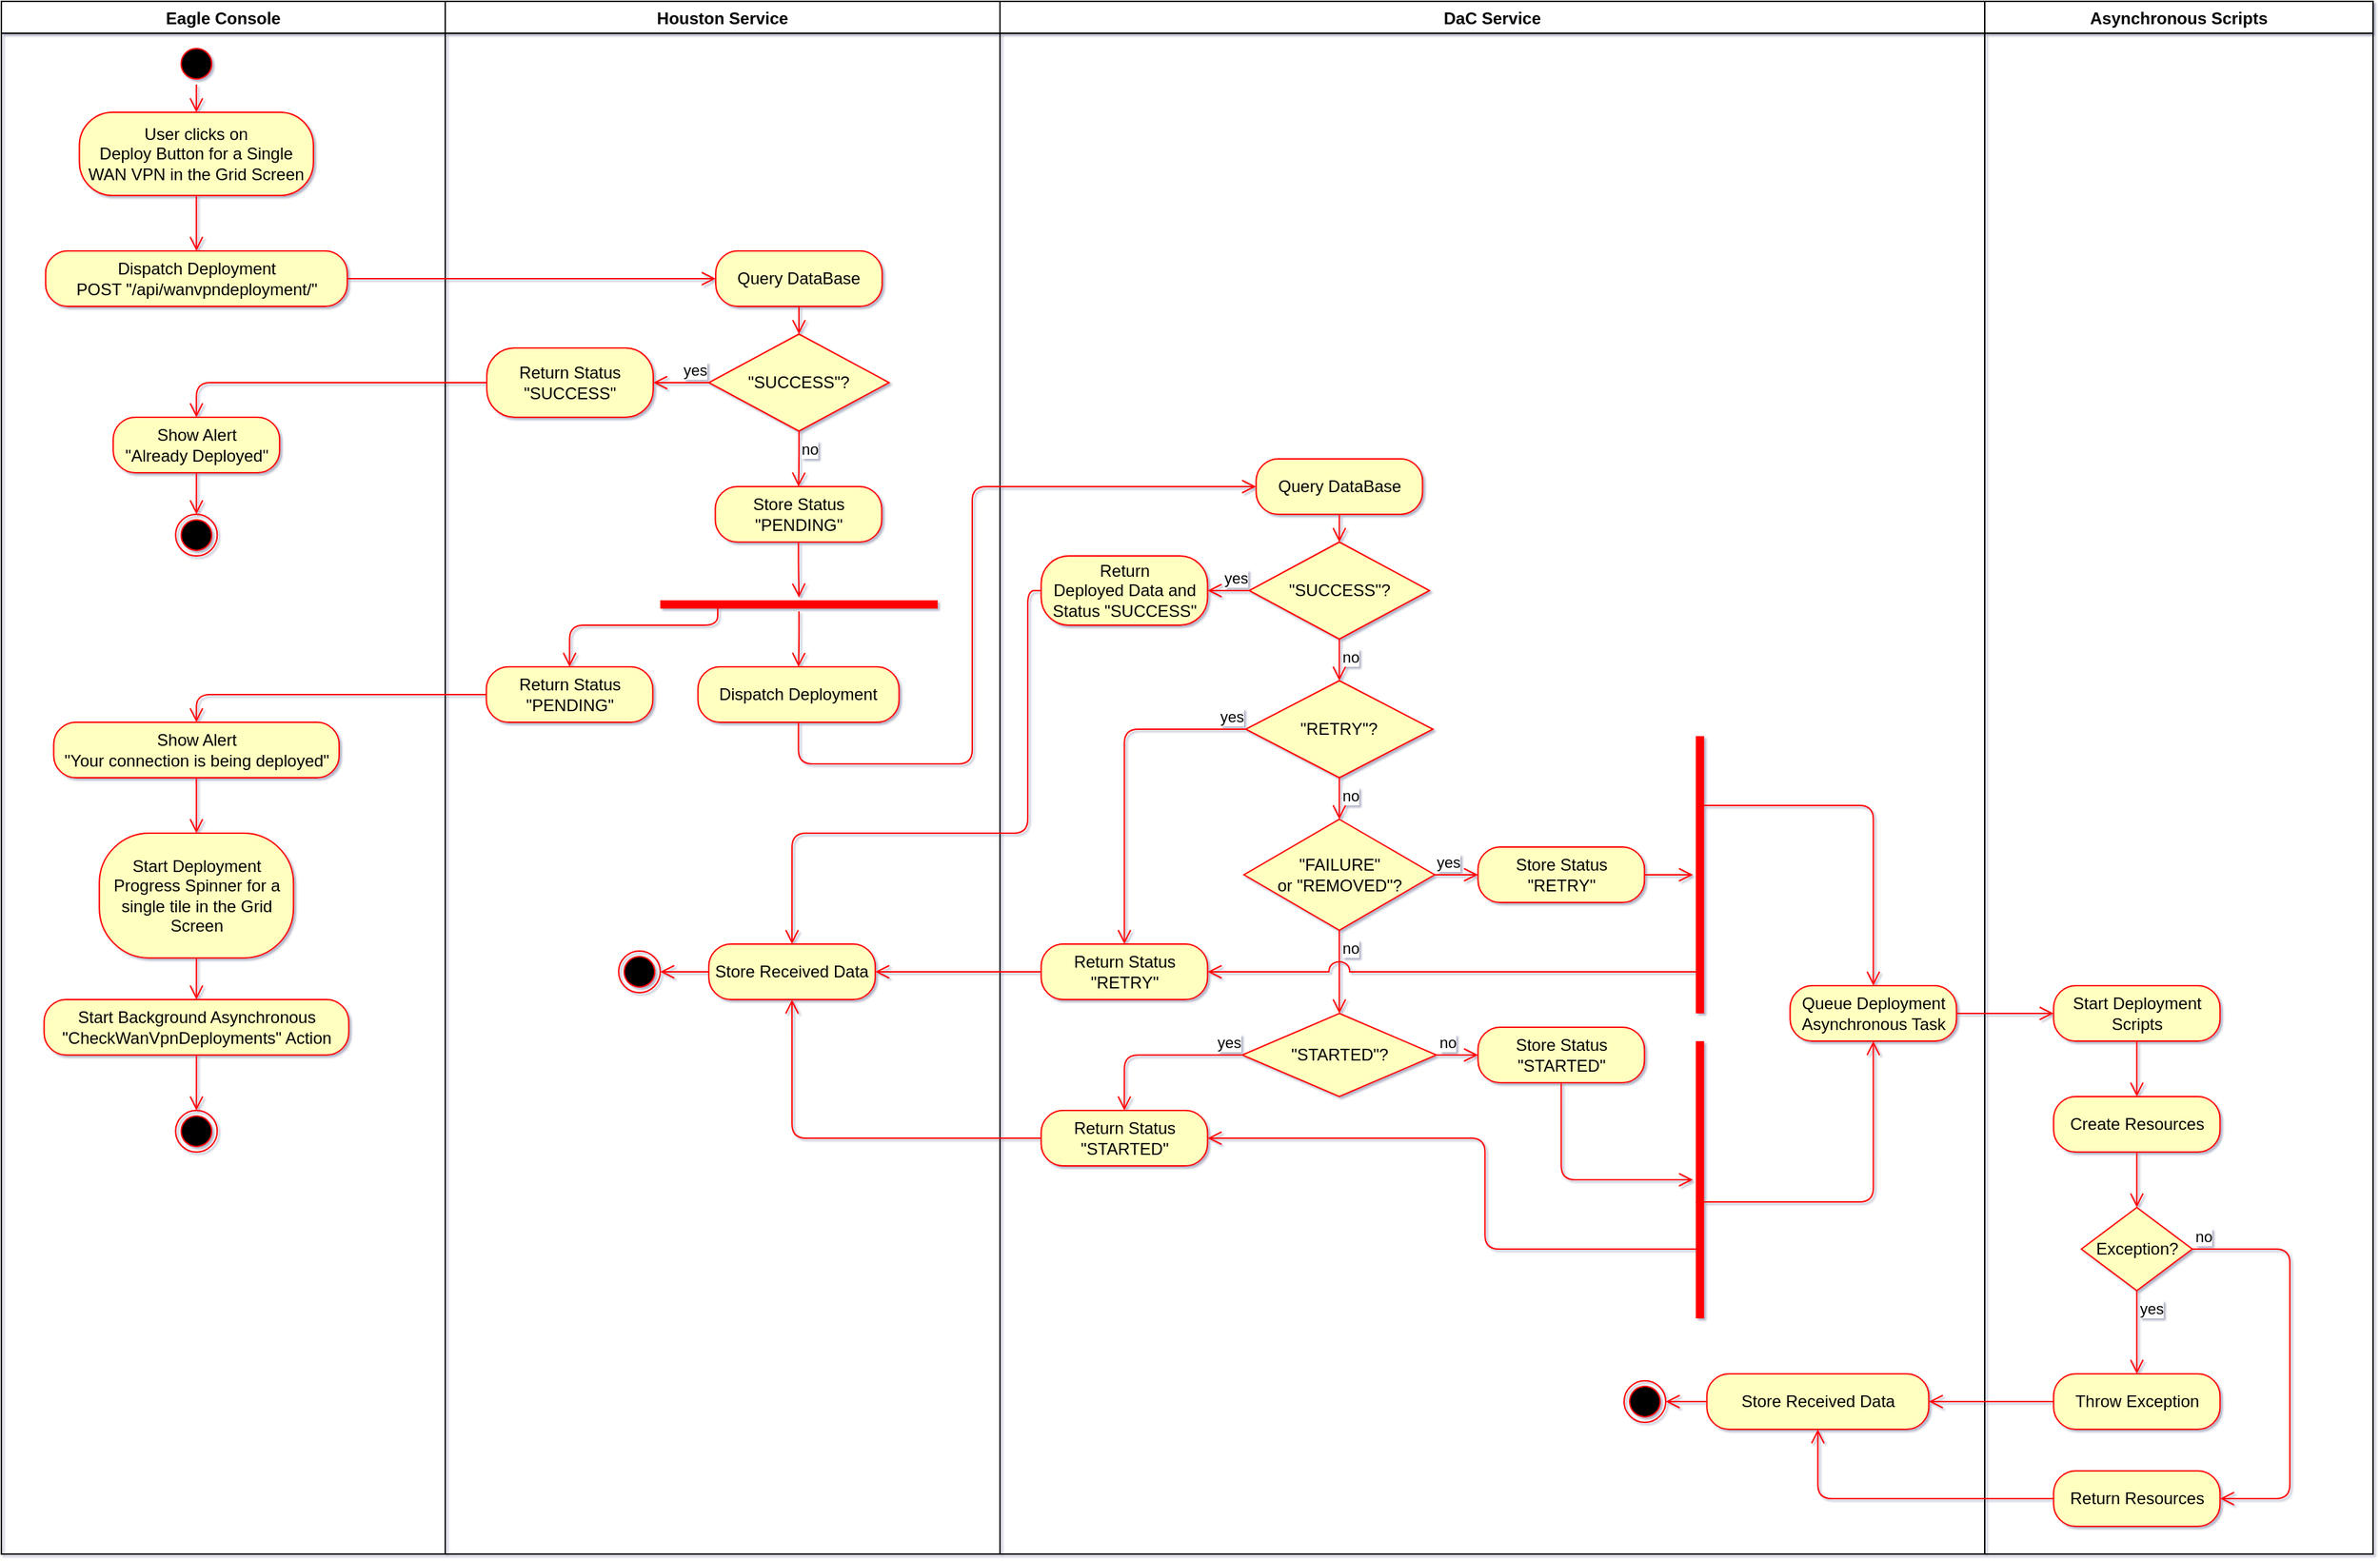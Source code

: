 <mxfile version="13.0.3" type="device" pages="3"><diagram id="YB4PpUdc4QnxGNySR66J" name="Create Deployment"><mxGraphModel dx="1726" dy="806" grid="1" gridSize="10" guides="1" tooltips="1" connect="1" arrows="1" fold="1" page="0" pageScale="1" pageWidth="1169" pageHeight="827" background="none" math="0" shadow="1"><root><mxCell id="bDGmdCEiJZzb1M_wwulw-0"/><mxCell id="bDGmdCEiJZzb1M_wwulw-1" parent="bDGmdCEiJZzb1M_wwulw-0"/><mxCell id="UYoTo9rKYk6UINKaH5WD-0" value="Eagle Console" style="swimlane;gradientColor=none;" parent="bDGmdCEiJZzb1M_wwulw-1" vertex="1"><mxGeometry x="-400" y="160" width="320" height="1120" as="geometry"/></mxCell><mxCell id="UYoTo9rKYk6UINKaH5WD-1" value="" style="ellipse;html=1;shape=startState;fillColor=#000000;strokeColor=#ff0000;" parent="UYoTo9rKYk6UINKaH5WD-0" vertex="1"><mxGeometry x="125.63" y="30" width="30" height="30" as="geometry"/></mxCell><mxCell id="UYoTo9rKYk6UINKaH5WD-2" value="" style="edgeStyle=orthogonalEdgeStyle;html=1;verticalAlign=bottom;endArrow=open;endSize=8;strokeColor=#ff0000;" parent="UYoTo9rKYk6UINKaH5WD-0" source="UYoTo9rKYk6UINKaH5WD-1" target="UYoTo9rKYk6UINKaH5WD-5" edge="1"><mxGeometry relative="1" as="geometry"><mxPoint x="121.25" y="80" as="targetPoint"/><mxPoint x="120.93" y="50" as="sourcePoint"/></mxGeometry></mxCell><mxCell id="UYoTo9rKYk6UINKaH5WD-5" value="User clicks on&lt;br&gt;Deploy Button for a Single WAN VPN in the Grid Screen" style="rounded=1;whiteSpace=wrap;html=1;arcSize=40;fontColor=#000000;fillColor=#ffffc0;strokeColor=#ff0000;" parent="UYoTo9rKYk6UINKaH5WD-0" vertex="1"><mxGeometry x="56.24" y="80" width="168.75" height="60" as="geometry"/></mxCell><mxCell id="UYoTo9rKYk6UINKaH5WD-9" value="Dispatch Deployment&lt;br&gt;POST &quot;/api/wanvpndeployment/&quot;" style="rounded=1;whiteSpace=wrap;html=1;arcSize=40;fontColor=#000000;fillColor=#ffffc0;strokeColor=#ff0000;" parent="UYoTo9rKYk6UINKaH5WD-0" vertex="1"><mxGeometry x="31.88" y="180" width="217.5" height="40" as="geometry"/></mxCell><mxCell id="UYoTo9rKYk6UINKaH5WD-6" value="" style="edgeStyle=orthogonalEdgeStyle;html=1;verticalAlign=bottom;endArrow=open;endSize=8;strokeColor=#ff0000;" parent="UYoTo9rKYk6UINKaH5WD-0" source="UYoTo9rKYk6UINKaH5WD-5" target="UYoTo9rKYk6UINKaH5WD-9" edge="1"><mxGeometry relative="1" as="geometry"><mxPoint x="85" y="164" as="targetPoint"/></mxGeometry></mxCell><mxCell id="UYoTo9rKYk6UINKaH5WD-33" value="Start Deployment&lt;br&gt;Progress Spinner for a single tile in the Grid Screen" style="rounded=1;whiteSpace=wrap;html=1;arcSize=40;fontColor=#000000;fillColor=#ffffc0;strokeColor=#ff0000;" parent="UYoTo9rKYk6UINKaH5WD-0" vertex="1"><mxGeometry x="70.62" y="600" width="140" height="90" as="geometry"/></mxCell><mxCell id="UYoTo9rKYk6UINKaH5WD-34" value="" style="edgeStyle=orthogonalEdgeStyle;html=1;verticalAlign=bottom;endArrow=open;endSize=8;strokeColor=#ff0000;entryX=0.5;entryY=0;entryDx=0;entryDy=0;" parent="UYoTo9rKYk6UINKaH5WD-0" source="UYoTo9rKYk6UINKaH5WD-33" target="UYoTo9rKYk6UINKaH5WD-82" edge="1"><mxGeometry relative="1" as="geometry"><mxPoint x="140.625" y="710" as="targetPoint"/></mxGeometry></mxCell><mxCell id="UYoTo9rKYk6UINKaH5WD-39" value="Show Alert&lt;br&gt;&quot;Already Deployed&quot;" style="rounded=1;whiteSpace=wrap;html=1;arcSize=40;fontColor=#000000;fillColor=#ffffc0;strokeColor=#ff0000;" parent="UYoTo9rKYk6UINKaH5WD-0" vertex="1"><mxGeometry x="80.63" y="300" width="120" height="40" as="geometry"/></mxCell><mxCell id="UYoTo9rKYk6UINKaH5WD-41" value="" style="ellipse;html=1;shape=endState;fillColor=#000000;strokeColor=#ff0000;" parent="UYoTo9rKYk6UINKaH5WD-0" vertex="1"><mxGeometry x="125.63" y="370" width="30" height="30" as="geometry"/></mxCell><mxCell id="UYoTo9rKYk6UINKaH5WD-42" value="" style="edgeStyle=orthogonalEdgeStyle;html=1;verticalAlign=bottom;endArrow=open;endSize=8;strokeColor=#ff0000;entryX=0.5;entryY=0;entryDx=0;entryDy=0;exitX=0.5;exitY=1;exitDx=0;exitDy=0;" parent="UYoTo9rKYk6UINKaH5WD-0" source="UYoTo9rKYk6UINKaH5WD-39" target="UYoTo9rKYk6UINKaH5WD-41" edge="1"><mxGeometry relative="1" as="geometry"><mxPoint x="311.25" y="278.49" as="targetPoint"/><mxPoint x="108.75" y="258.49" as="sourcePoint"/></mxGeometry></mxCell><mxCell id="UYoTo9rKYk6UINKaH5WD-70" value="Show Alert&lt;br&gt;&quot;Your connection is being deployed&quot;" style="rounded=1;whiteSpace=wrap;html=1;arcSize=40;fontColor=#000000;fillColor=#ffffc0;strokeColor=#ff0000;" parent="UYoTo9rKYk6UINKaH5WD-0" vertex="1"><mxGeometry x="37.74" y="520" width="205.79" height="40" as="geometry"/></mxCell><mxCell id="UYoTo9rKYk6UINKaH5WD-71" value="" style="edgeStyle=orthogonalEdgeStyle;html=1;verticalAlign=bottom;endArrow=open;endSize=8;strokeColor=#ff0000;entryX=0.5;entryY=0;entryDx=0;entryDy=0;exitX=0.5;exitY=1;exitDx=0;exitDy=0;" parent="UYoTo9rKYk6UINKaH5WD-0" source="UYoTo9rKYk6UINKaH5WD-70" target="UYoTo9rKYk6UINKaH5WD-33" edge="1"><mxGeometry relative="1" as="geometry"><mxPoint x="120.93" y="748.49" as="targetPoint"/><mxPoint x="188.43" y="568.49" as="sourcePoint"/></mxGeometry></mxCell><mxCell id="UYoTo9rKYk6UINKaH5WD-82" value="Start Background Asynchronous &quot;CheckWanVpnDeployments&quot; Action" style="rounded=1;whiteSpace=wrap;html=1;arcSize=40;fontColor=#000000;fillColor=#ffffc0;strokeColor=#ff0000;" parent="UYoTo9rKYk6UINKaH5WD-0" vertex="1"><mxGeometry x="30.79" y="720" width="219.68" height="40" as="geometry"/></mxCell><mxCell id="EGBUgWwyiKvBnTxcTPx_-0" value="" style="ellipse;html=1;shape=endState;fillColor=#000000;strokeColor=#ff0000;" parent="UYoTo9rKYk6UINKaH5WD-0" vertex="1"><mxGeometry x="125.63" y="800" width="30" height="30" as="geometry"/></mxCell><mxCell id="UYoTo9rKYk6UINKaH5WD-83" value="" style="edgeStyle=orthogonalEdgeStyle;html=1;verticalAlign=bottom;endArrow=open;endSize=8;strokeColor=#ff0000;" parent="UYoTo9rKYk6UINKaH5WD-0" source="UYoTo9rKYk6UINKaH5WD-82" target="EGBUgWwyiKvBnTxcTPx_-0" edge="1"><mxGeometry relative="1" as="geometry"><mxPoint x="140.63" y="990" as="targetPoint"/></mxGeometry></mxCell><mxCell id="UYoTo9rKYk6UINKaH5WD-7" value="Houston Service" style="swimlane;gradientColor=none;" parent="bDGmdCEiJZzb1M_wwulw-1" vertex="1"><mxGeometry x="-80" y="160" width="400" height="1120" as="geometry"><mxRectangle x="240" y="40" width="130" height="23" as="alternateBounds"/></mxGeometry></mxCell><mxCell id="UYoTo9rKYk6UINKaH5WD-19" value="&quot;SUCCESS&quot;?" style="rhombus;whiteSpace=wrap;html=1;fillColor=#ffffc0;strokeColor=#ff0000;" parent="UYoTo9rKYk6UINKaH5WD-7" vertex="1"><mxGeometry x="190.06" y="240" width="130" height="70" as="geometry"/></mxCell><mxCell id="UYoTo9rKYk6UINKaH5WD-20" value="no" style="edgeStyle=orthogonalEdgeStyle;html=1;align=left;verticalAlign=top;endArrow=open;endSize=8;strokeColor=#ff0000;labelPosition=right;verticalLabelPosition=bottom;entryX=0.5;entryY=0;entryDx=0;entryDy=0;" parent="UYoTo9rKYk6UINKaH5WD-7" source="UYoTo9rKYk6UINKaH5WD-19" target="lAu3OlocAtjqK7hOdM5D-0" edge="1"><mxGeometry x="-1" relative="1" as="geometry"><mxPoint x="255" y="350" as="targetPoint"/></mxGeometry></mxCell><mxCell id="UYoTo9rKYk6UINKaH5WD-23" value="Query DataBase" style="rounded=1;whiteSpace=wrap;html=1;arcSize=40;fontColor=#000000;fillColor=#ffffc0;strokeColor=#ff0000;" parent="UYoTo9rKYk6UINKaH5WD-7" vertex="1"><mxGeometry x="195.06" y="180" width="120" height="40" as="geometry"/></mxCell><mxCell id="UYoTo9rKYk6UINKaH5WD-24" value="" style="edgeStyle=orthogonalEdgeStyle;html=1;verticalAlign=bottom;endArrow=open;endSize=8;strokeColor=#ff0000;entryX=0.5;entryY=0;entryDx=0;entryDy=0;" parent="UYoTo9rKYk6UINKaH5WD-7" source="UYoTo9rKYk6UINKaH5WD-23" target="UYoTo9rKYk6UINKaH5WD-19" edge="1"><mxGeometry relative="1" as="geometry"><mxPoint x="250.06" y="310" as="targetPoint"/></mxGeometry></mxCell><mxCell id="UYoTo9rKYk6UINKaH5WD-43" value="Dispatch Deployment" style="rounded=1;whiteSpace=wrap;html=1;arcSize=40;fontColor=#000000;fillColor=#ffffc0;strokeColor=#ff0000;" parent="UYoTo9rKYk6UINKaH5WD-7" vertex="1"><mxGeometry x="182.24" y="480" width="145" height="40" as="geometry"/></mxCell><mxCell id="UYoTo9rKYk6UINKaH5WD-74" value="Return Status&lt;br&gt;&quot;SUCCESS&quot;" style="rounded=1;whiteSpace=wrap;html=1;arcSize=40;fontColor=#000000;fillColor=#ffffc0;strokeColor=#ff0000;" parent="UYoTo9rKYk6UINKaH5WD-7" vertex="1"><mxGeometry x="30" y="250" width="120" height="50" as="geometry"/></mxCell><mxCell id="UYoTo9rKYk6UINKaH5WD-21" value="yes" style="edgeStyle=orthogonalEdgeStyle;html=1;align=right;verticalAlign=bottom;endArrow=open;endSize=8;strokeColor=#ff0000;labelPosition=left;verticalLabelPosition=top;" parent="UYoTo9rKYk6UINKaH5WD-7" source="UYoTo9rKYk6UINKaH5WD-19" target="UYoTo9rKYk6UINKaH5WD-74" edge="1"><mxGeometry x="-1" relative="1" as="geometry"><mxPoint x="110.06" y="250" as="targetPoint"/></mxGeometry></mxCell><mxCell id="UYoTo9rKYk6UINKaH5WD-99" value="Store Received Data" style="rounded=1;whiteSpace=wrap;html=1;arcSize=40;fontColor=#000000;fillColor=#ffffc0;strokeColor=#ff0000;" parent="UYoTo9rKYk6UINKaH5WD-7" vertex="1"><mxGeometry x="190.06" y="680" width="120" height="40" as="geometry"/></mxCell><mxCell id="lAu3OlocAtjqK7hOdM5D-0" value="Store Status&lt;br&gt;&quot;PENDING&quot;" style="rounded=1;whiteSpace=wrap;html=1;arcSize=40;fontColor=#000000;fillColor=#ffffc0;strokeColor=#ff0000;" parent="UYoTo9rKYk6UINKaH5WD-7" vertex="1"><mxGeometry x="194.74" y="350" width="120" height="40" as="geometry"/></mxCell><mxCell id="lAu3OlocAtjqK7hOdM5D-1" value="" style="edgeStyle=orthogonalEdgeStyle;html=1;verticalAlign=bottom;endArrow=open;endSize=8;strokeColor=#ff0000;fontColor=none;" parent="UYoTo9rKYk6UINKaH5WD-7" source="lAu3OlocAtjqK7hOdM5D-0" target="lAu3OlocAtjqK7hOdM5D-2" edge="1"><mxGeometry relative="1" as="geometry"><mxPoint x="280" y="420" as="targetPoint"/></mxGeometry></mxCell><mxCell id="lAu3OlocAtjqK7hOdM5D-2" value="" style="shape=line;html=1;strokeWidth=6;strokeColor=#ff0000;fontColor=none;" parent="UYoTo9rKYk6UINKaH5WD-7" vertex="1"><mxGeometry x="155.06" y="430" width="200" height="10" as="geometry"/></mxCell><mxCell id="lAu3OlocAtjqK7hOdM5D-3" value="" style="edgeStyle=orthogonalEdgeStyle;html=1;verticalAlign=bottom;endArrow=open;endSize=8;strokeColor=#ff0000;fontColor=none;entryX=0.5;entryY=0;entryDx=0;entryDy=0;" parent="UYoTo9rKYk6UINKaH5WD-7" source="lAu3OlocAtjqK7hOdM5D-2" target="UYoTo9rKYk6UINKaH5WD-43" edge="1"><mxGeometry relative="1" as="geometry"><mxPoint x="160" y="550" as="targetPoint"/></mxGeometry></mxCell><mxCell id="lAu3OlocAtjqK7hOdM5D-4" value="Return Status&lt;br&gt;&quot;PENDING&quot;" style="rounded=1;whiteSpace=wrap;html=1;arcSize=40;fontColor=#000000;fillColor=#ffffc0;strokeColor=#ff0000;" parent="UYoTo9rKYk6UINKaH5WD-7" vertex="1"><mxGeometry x="29.68" y="480" width="120" height="40" as="geometry"/></mxCell><mxCell id="lAu3OlocAtjqK7hOdM5D-5" value="" style="edgeStyle=orthogonalEdgeStyle;html=1;verticalAlign=bottom;endArrow=open;endSize=8;strokeColor=#ff0000;fontColor=none;exitX=0.207;exitY=0.653;exitDx=0;exitDy=0;exitPerimeter=0;entryX=0.5;entryY=0;entryDx=0;entryDy=0;" parent="UYoTo9rKYk6UINKaH5WD-7" source="lAu3OlocAtjqK7hOdM5D-2" target="lAu3OlocAtjqK7hOdM5D-4" edge="1"><mxGeometry relative="1" as="geometry"><mxPoint x="265.118" y="440" as="targetPoint"/><mxPoint x="264.647" y="400" as="sourcePoint"/><Array as="points"><mxPoint x="197" y="450"/><mxPoint x="90" y="450"/></Array></mxGeometry></mxCell><mxCell id="2mstQoAu3JzLlITbBYV_-0" value="" style="ellipse;html=1;shape=endState;fillColor=#000000;strokeColor=#ff0000;" parent="UYoTo9rKYk6UINKaH5WD-7" vertex="1"><mxGeometry x="125.06" y="685" width="30" height="30" as="geometry"/></mxCell><mxCell id="2mstQoAu3JzLlITbBYV_-1" value="" style="edgeStyle=orthogonalEdgeStyle;html=1;verticalAlign=bottom;endArrow=open;endSize=8;strokeColor=#ff0000;exitX=0;exitY=0.5;exitDx=0;exitDy=0;" parent="UYoTo9rKYk6UINKaH5WD-7" source="UYoTo9rKYk6UINKaH5WD-99" target="2mstQoAu3JzLlITbBYV_-0" edge="1"><mxGeometry relative="1" as="geometry"><mxPoint x="-440.32" y="850" as="targetPoint"/><mxPoint x="139.68" y="690" as="sourcePoint"/></mxGeometry></mxCell><mxCell id="UYoTo9rKYk6UINKaH5WD-8" value="DaC Service" style="swimlane;gradientColor=none;" parent="bDGmdCEiJZzb1M_wwulw-1" vertex="1"><mxGeometry x="320" y="160" width="710" height="1120" as="geometry"/></mxCell><mxCell id="UYoTo9rKYk6UINKaH5WD-45" value="Store Status &quot;STARTED&quot;" style="rounded=1;whiteSpace=wrap;html=1;arcSize=40;fontColor=#000000;fillColor=#ffffc0;strokeColor=#ff0000;" parent="UYoTo9rKYk6UINKaH5WD-8" vertex="1"><mxGeometry x="344.68" y="740" width="120" height="40" as="geometry"/></mxCell><mxCell id="UYoTo9rKYk6UINKaH5WD-56" value="Return Status&lt;br&gt;&quot;STARTED&quot;" style="rounded=1;whiteSpace=wrap;html=1;arcSize=40;fontColor=#000000;fillColor=#ffffc0;strokeColor=#ff0000;" parent="UYoTo9rKYk6UINKaH5WD-8" vertex="1"><mxGeometry x="29.68" y="800" width="120" height="40" as="geometry"/></mxCell><mxCell id="UYoTo9rKYk6UINKaH5WD-91" value="" style="edgeStyle=orthogonalEdgeStyle;html=1;verticalAlign=bottom;endArrow=open;endSize=8;strokeColor=#ff0000;entryX=0.5;entryY=0;entryDx=0;entryDy=0;" parent="UYoTo9rKYk6UINKaH5WD-8" source="UYoTo9rKYk6UINKaH5WD-92" target="UYoTo9rKYk6UINKaH5WD-95" edge="1"><mxGeometry relative="1" as="geometry"><mxPoint x="244.68" y="390" as="targetPoint"/></mxGeometry></mxCell><mxCell id="UYoTo9rKYk6UINKaH5WD-92" value="Query DataBase" style="rounded=1;whiteSpace=wrap;html=1;arcSize=40;fontColor=#000000;fillColor=#ffffc0;strokeColor=#ff0000;" parent="UYoTo9rKYk6UINKaH5WD-8" vertex="1"><mxGeometry x="184.68" y="330" width="120" height="40" as="geometry"/></mxCell><mxCell id="UYoTo9rKYk6UINKaH5WD-94" value="no" style="edgeStyle=orthogonalEdgeStyle;html=1;align=left;verticalAlign=top;endArrow=open;endSize=8;strokeColor=#ff0000;labelPosition=right;verticalLabelPosition=bottom;" parent="UYoTo9rKYk6UINKaH5WD-8" source="UYoTo9rKYk6UINKaH5WD-95" target="ql8eUWGVdOnJyzlyWfwE-1" edge="1"><mxGeometry x="-1" relative="1" as="geometry"><mxPoint x="244.68" y="510" as="targetPoint"/></mxGeometry></mxCell><mxCell id="UYoTo9rKYk6UINKaH5WD-95" value="&quot;SUCCESS&quot;?" style="rhombus;whiteSpace=wrap;html=1;fillColor=#ffffc0;strokeColor=#ff0000;" parent="UYoTo9rKYk6UINKaH5WD-8" vertex="1"><mxGeometry x="179.68" y="390" width="130" height="70" as="geometry"/></mxCell><mxCell id="UYoTo9rKYk6UINKaH5WD-96" value="yes" style="edgeStyle=orthogonalEdgeStyle;html=1;align=right;verticalAlign=bottom;endArrow=open;endSize=8;strokeColor=#ff0000;labelPosition=left;verticalLabelPosition=top;entryX=1;entryY=0.5;entryDx=0;entryDy=0;" parent="UYoTo9rKYk6UINKaH5WD-8" source="UYoTo9rKYk6UINKaH5WD-95" target="UYoTo9rKYk6UINKaH5WD-97" edge="1"><mxGeometry x="-1" relative="1" as="geometry"><mxPoint x="9.68" y="440" as="targetPoint"/></mxGeometry></mxCell><mxCell id="UYoTo9rKYk6UINKaH5WD-97" value="Return &lt;br&gt;Deployed Data and Status &quot;SUCCESS&quot;" style="rounded=1;whiteSpace=wrap;html=1;arcSize=40;fontColor=#000000;fillColor=#ffffc0;strokeColor=#ff0000;" parent="UYoTo9rKYk6UINKaH5WD-8" vertex="1"><mxGeometry x="29.68" y="400" width="120" height="50" as="geometry"/></mxCell><mxCell id="UYoTo9rKYk6UINKaH5WD-103" value="Store Received Data" style="rounded=1;whiteSpace=wrap;html=1;arcSize=40;fontColor=#000000;fillColor=#ffffc0;strokeColor=#ff0000;" parent="UYoTo9rKYk6UINKaH5WD-8" vertex="1"><mxGeometry x="509.68" y="990" width="160" height="40" as="geometry"/></mxCell><mxCell id="UYoTo9rKYk6UINKaH5WD-106" value="" style="edgeStyle=orthogonalEdgeStyle;html=1;verticalAlign=bottom;endArrow=open;endSize=8;strokeColor=#ff0000;exitX=0.5;exitY=1;exitDx=0;exitDy=0;" parent="UYoTo9rKYk6UINKaH5WD-8" source="UYoTo9rKYk6UINKaH5WD-45" target="UYoTo9rKYk6UINKaH5WD-107" edge="1"><mxGeometry relative="1" as="geometry"><mxPoint x="245.68" y="970" as="targetPoint"/><mxPoint x="199.68" y="1060" as="sourcePoint"/></mxGeometry></mxCell><mxCell id="UYoTo9rKYk6UINKaH5WD-107" value="" style="shape=line;html=1;strokeWidth=6;strokeColor=#ff0000;gradientColor=none;direction=south;" parent="UYoTo9rKYk6UINKaH5WD-8" vertex="1"><mxGeometry x="499.68" y="750" width="10" height="200" as="geometry"/></mxCell><mxCell id="UYoTo9rKYk6UINKaH5WD-108" value="" style="edgeStyle=orthogonalEdgeStyle;html=1;verticalAlign=bottom;endArrow=open;endSize=8;strokeColor=#ff0000;exitX=0.58;exitY=0.8;exitDx=0;exitDy=0;exitPerimeter=0;entryX=0.5;entryY=1;entryDx=0;entryDy=0;" parent="UYoTo9rKYk6UINKaH5WD-8" source="UYoTo9rKYk6UINKaH5WD-107" target="ql8eUWGVdOnJyzlyWfwE-19" edge="1"><mxGeometry relative="1" as="geometry"><mxPoint x="549.68" y="820.059" as="targetPoint"/><mxPoint x="284.68" y="975" as="sourcePoint"/><Array as="points"><mxPoint x="629.68" y="866"/></Array></mxGeometry></mxCell><mxCell id="UYoTo9rKYk6UINKaH5WD-109" value="" style="edgeStyle=orthogonalEdgeStyle;html=1;verticalAlign=bottom;endArrow=open;endSize=8;strokeColor=#ff0000;exitX=0.75;exitY=0.5;exitDx=0;exitDy=0;exitPerimeter=0;entryX=1;entryY=0.5;entryDx=0;entryDy=0;" parent="UYoTo9rKYk6UINKaH5WD-8" source="UYoTo9rKYk6UINKaH5WD-107" target="UYoTo9rKYk6UINKaH5WD-56" edge="1"><mxGeometry relative="1" as="geometry"><mxPoint x="194.68" y="820" as="targetPoint"/><mxPoint x="304.68" y="985" as="sourcePoint"/><Array as="points"><mxPoint x="349.68" y="900"/><mxPoint x="349.68" y="820"/></Array></mxGeometry></mxCell><mxCell id="UYoTo9rKYk6UINKaH5WD-119" value="" style="ellipse;html=1;shape=endState;fillColor=#000000;strokeColor=#ff0000;" parent="UYoTo9rKYk6UINKaH5WD-8" vertex="1"><mxGeometry x="450" y="995" width="30" height="30" as="geometry"/></mxCell><mxCell id="UYoTo9rKYk6UINKaH5WD-104" value="" style="edgeStyle=orthogonalEdgeStyle;html=1;verticalAlign=bottom;endArrow=open;endSize=8;strokeColor=#ff0000;" parent="UYoTo9rKYk6UINKaH5WD-8" source="UYoTo9rKYk6UINKaH5WD-103" target="UYoTo9rKYk6UINKaH5WD-119" edge="1"><mxGeometry relative="1" as="geometry"><mxPoint x="249.68" y="1330" as="targetPoint"/></mxGeometry></mxCell><mxCell id="ql8eUWGVdOnJyzlyWfwE-1" value="&quot;RETRY&quot;?" style="rhombus;whiteSpace=wrap;html=1;fillColor=#ffffc0;strokeColor=#ff0000;" parent="UYoTo9rKYk6UINKaH5WD-8" vertex="1"><mxGeometry x="177.18" y="490" width="135" height="70" as="geometry"/></mxCell><mxCell id="ql8eUWGVdOnJyzlyWfwE-2" value="no" style="edgeStyle=orthogonalEdgeStyle;html=1;align=left;verticalAlign=top;endArrow=open;endSize=8;strokeColor=#ff0000;labelPosition=right;verticalLabelPosition=bottom;entryX=0.5;entryY=0;entryDx=0;entryDy=0;" parent="UYoTo9rKYk6UINKaH5WD-8" source="ql8eUWGVdOnJyzlyWfwE-1" target="ql8eUWGVdOnJyzlyWfwE-9" edge="1"><mxGeometry x="-1" relative="1" as="geometry"><mxPoint x="245" y="480" as="targetPoint"/></mxGeometry></mxCell><mxCell id="ql8eUWGVdOnJyzlyWfwE-9" value="&quot;FAILURE&quot;&lt;br&gt;or &quot;REMOVED&quot;?" style="rhombus;whiteSpace=wrap;html=1;fillColor=#ffffc0;strokeColor=#ff0000;" parent="UYoTo9rKYk6UINKaH5WD-8" vertex="1"><mxGeometry x="175.93" y="590" width="137.5" height="80" as="geometry"/></mxCell><mxCell id="ql8eUWGVdOnJyzlyWfwE-13" value="Return Status&lt;br&gt;&quot;RETRY&quot;" style="rounded=1;whiteSpace=wrap;html=1;arcSize=40;fontColor=#000000;fillColor=#ffffc0;strokeColor=#ff0000;" parent="UYoTo9rKYk6UINKaH5WD-8" vertex="1"><mxGeometry x="29.68" y="680" width="120" height="40" as="geometry"/></mxCell><mxCell id="ql8eUWGVdOnJyzlyWfwE-3" value="yes" style="edgeStyle=orthogonalEdgeStyle;html=1;align=right;verticalAlign=bottom;endArrow=open;endSize=8;strokeColor=#ff0000;labelPosition=left;verticalLabelPosition=top;" parent="UYoTo9rKYk6UINKaH5WD-8" source="ql8eUWGVdOnJyzlyWfwE-1" target="ql8eUWGVdOnJyzlyWfwE-13" edge="1"><mxGeometry x="-1" relative="1" as="geometry"><mxPoint x="79.68" y="790" as="targetPoint"/><Array as="points"/></mxGeometry></mxCell><mxCell id="ql8eUWGVdOnJyzlyWfwE-15" value="" style="shape=line;html=1;strokeWidth=6;strokeColor=#ff0000;direction=south;" parent="UYoTo9rKYk6UINKaH5WD-8" vertex="1"><mxGeometry x="499.68" y="530" width="10" height="200" as="geometry"/></mxCell><mxCell id="ql8eUWGVdOnJyzlyWfwE-11" value="yes" style="edgeStyle=orthogonalEdgeStyle;html=1;align=left;verticalAlign=bottom;endArrow=open;endSize=8;strokeColor=#ff0000;labelPosition=right;verticalLabelPosition=top;" parent="UYoTo9rKYk6UINKaH5WD-8" source="ql8eUWGVdOnJyzlyWfwE-9" target="ql8eUWGVdOnJyzlyWfwE-18" edge="1"><mxGeometry x="-1" relative="1" as="geometry"><mxPoint x="359.68" y="640" as="targetPoint"/></mxGeometry></mxCell><mxCell id="ql8eUWGVdOnJyzlyWfwE-17" value="" style="edgeStyle=orthogonalEdgeStyle;html=1;verticalAlign=bottom;endArrow=open;endSize=8;strokeColor=#ff0000;" parent="UYoTo9rKYk6UINKaH5WD-8" source="ql8eUWGVdOnJyzlyWfwE-18" target="ql8eUWGVdOnJyzlyWfwE-15" edge="1"><mxGeometry relative="1" as="geometry"><mxPoint x="372.18" y="780" as="targetPoint"/><mxPoint x="404.68" y="680" as="sourcePoint"/></mxGeometry></mxCell><mxCell id="ql8eUWGVdOnJyzlyWfwE-18" value="Store Status &quot;RETRY&quot;" style="rounded=1;whiteSpace=wrap;html=1;arcSize=40;fontColor=#000000;fillColor=#ffffc0;strokeColor=#ff0000;" parent="UYoTo9rKYk6UINKaH5WD-8" vertex="1"><mxGeometry x="344.68" y="610" width="120" height="40" as="geometry"/></mxCell><mxCell id="ql8eUWGVdOnJyzlyWfwE-19" value="Queue Deployment&lt;br&gt;Asynchronous Task" style="rounded=1;whiteSpace=wrap;html=1;arcSize=40;fontColor=#000000;fillColor=#ffffc0;strokeColor=#ff0000;" parent="UYoTo9rKYk6UINKaH5WD-8" vertex="1"><mxGeometry x="569.68" y="710" width="120" height="40" as="geometry"/></mxCell><mxCell id="ql8eUWGVdOnJyzlyWfwE-16" value="" style="edgeStyle=orthogonalEdgeStyle;html=1;verticalAlign=bottom;endArrow=open;endSize=8;strokeColor=#ff0000;exitX=0.25;exitY=0.5;exitDx=0;exitDy=0;exitPerimeter=0;" parent="UYoTo9rKYk6UINKaH5WD-8" source="ql8eUWGVdOnJyzlyWfwE-15" target="ql8eUWGVdOnJyzlyWfwE-19" edge="1"><mxGeometry relative="1" as="geometry"><mxPoint x="629.68" y="770" as="targetPoint"/><Array as="points"><mxPoint x="629.68" y="580"/></Array></mxGeometry></mxCell><mxCell id="ql8eUWGVdOnJyzlyWfwE-10" value="no" style="edgeStyle=orthogonalEdgeStyle;html=1;align=left;verticalAlign=top;endArrow=open;endSize=8;strokeColor=#ff0000;labelPosition=right;verticalLabelPosition=bottom;entryX=0.5;entryY=0;entryDx=0;entryDy=0;" parent="UYoTo9rKYk6UINKaH5WD-8" source="ql8eUWGVdOnJyzlyWfwE-9" target="ql8eUWGVdOnJyzlyWfwE-24" edge="1"><mxGeometry x="-1" relative="1" as="geometry"><mxPoint x="244.68" y="750" as="targetPoint"/></mxGeometry></mxCell><mxCell id="ql8eUWGVdOnJyzlyWfwE-23" value="" style="edgeStyle=orthogonalEdgeStyle;html=1;verticalAlign=bottom;endArrow=open;endSize=8;strokeColor=#ff0000;entryX=1;entryY=0.5;entryDx=0;entryDy=0;jumpStyle=arc;jumpSize=15;" parent="UYoTo9rKYk6UINKaH5WD-8" target="ql8eUWGVdOnJyzlyWfwE-13" edge="1"><mxGeometry relative="1" as="geometry"><mxPoint x="149.68" y="760" as="targetPoint"/><mxPoint x="504.68" y="700" as="sourcePoint"/><Array as="points"><mxPoint x="504.68" y="700"/></Array></mxGeometry></mxCell><mxCell id="ql8eUWGVdOnJyzlyWfwE-24" value="&quot;STARTED&quot;?" style="rhombus;whiteSpace=wrap;html=1;fillColor=#ffffc0;strokeColor=#ff0000;" parent="UYoTo9rKYk6UINKaH5WD-8" vertex="1"><mxGeometry x="174.68" y="730" width="140" height="60" as="geometry"/></mxCell><mxCell id="ql8eUWGVdOnJyzlyWfwE-25" value="no" style="edgeStyle=orthogonalEdgeStyle;html=1;align=left;verticalAlign=bottom;endArrow=open;endSize=8;strokeColor=#ff0000;" parent="UYoTo9rKYk6UINKaH5WD-8" source="ql8eUWGVdOnJyzlyWfwE-24" target="UYoTo9rKYk6UINKaH5WD-45" edge="1"><mxGeometry x="-1" relative="1" as="geometry"><mxPoint x="379.68" y="790" as="targetPoint"/></mxGeometry></mxCell><mxCell id="ql8eUWGVdOnJyzlyWfwE-26" value="yes" style="edgeStyle=orthogonalEdgeStyle;html=1;align=right;verticalAlign=bottom;endArrow=open;endSize=8;strokeColor=#ff0000;entryX=0.5;entryY=0;entryDx=0;entryDy=0;labelPosition=left;verticalLabelPosition=top;" parent="UYoTo9rKYk6UINKaH5WD-8" source="ql8eUWGVdOnJyzlyWfwE-24" target="UYoTo9rKYk6UINKaH5WD-56" edge="1"><mxGeometry x="-1" relative="1" as="geometry"><mxPoint x="239.68" y="870" as="targetPoint"/></mxGeometry></mxCell><mxCell id="UYoTo9rKYk6UINKaH5WD-61" value="Asynchronous Scripts" style="swimlane;gradientColor=none;" parent="bDGmdCEiJZzb1M_wwulw-1" vertex="1"><mxGeometry x="1030" y="160" width="280" height="1120" as="geometry"/></mxCell><mxCell id="UYoTo9rKYk6UINKaH5WD-62" value="Start Deployment Scripts" style="rounded=1;whiteSpace=wrap;html=1;arcSize=40;fontColor=#000000;fillColor=#ffffc0;strokeColor=#ff0000;" parent="UYoTo9rKYk6UINKaH5WD-61" vertex="1"><mxGeometry x="49.68" y="710" width="120" height="40" as="geometry"/></mxCell><mxCell id="UYoTo9rKYk6UINKaH5WD-63" value="Create Resources" style="rounded=1;whiteSpace=wrap;html=1;arcSize=40;fontColor=#000000;fillColor=#ffffc0;strokeColor=#ff0000;" parent="UYoTo9rKYk6UINKaH5WD-61" vertex="1"><mxGeometry x="49.68" y="790" width="120" height="40" as="geometry"/></mxCell><mxCell id="UYoTo9rKYk6UINKaH5WD-64" value="" style="edgeStyle=orthogonalEdgeStyle;html=1;verticalAlign=bottom;endArrow=open;endSize=8;strokeColor=#ff0000;exitX=0.5;exitY=1;exitDx=0;exitDy=0;entryX=0.5;entryY=0;entryDx=0;entryDy=0;" parent="UYoTo9rKYk6UINKaH5WD-61" source="UYoTo9rKYk6UINKaH5WD-62" target="UYoTo9rKYk6UINKaH5WD-63" edge="1"><mxGeometry relative="1" as="geometry"><mxPoint x="139.68" y="970" as="targetPoint"/><mxPoint x="-17.82" y="920" as="sourcePoint"/></mxGeometry></mxCell><mxCell id="UYoTo9rKYk6UINKaH5WD-85" value="Return Resources" style="rounded=1;whiteSpace=wrap;html=1;arcSize=40;fontColor=#000000;fillColor=#ffffc0;strokeColor=#ff0000;" parent="UYoTo9rKYk6UINKaH5WD-61" vertex="1"><mxGeometry x="49.68" y="1060" width="120" height="40" as="geometry"/></mxCell><mxCell id="UYoTo9rKYk6UINKaH5WD-86" value="" style="edgeStyle=orthogonalEdgeStyle;html=1;verticalAlign=bottom;endArrow=open;endSize=8;strokeColor=#ff0000;exitX=0.5;exitY=1;exitDx=0;exitDy=0;entryX=0.5;entryY=0;entryDx=0;entryDy=0;" parent="UYoTo9rKYk6UINKaH5WD-61" source="UYoTo9rKYk6UINKaH5WD-63" target="UYoTo9rKYk6UINKaH5WD-110" edge="1"><mxGeometry relative="1" as="geometry"><mxPoint x="99.68" y="940" as="targetPoint"/><mxPoint x="109.68" y="850" as="sourcePoint"/></mxGeometry></mxCell><mxCell id="UYoTo9rKYk6UINKaH5WD-110" value="Exception?" style="rhombus;whiteSpace=wrap;html=1;fillColor=#ffffc0;strokeColor=#ff0000;" parent="UYoTo9rKYk6UINKaH5WD-61" vertex="1"><mxGeometry x="69.68" y="870" width="80" height="60" as="geometry"/></mxCell><mxCell id="UYoTo9rKYk6UINKaH5WD-111" value="no" style="edgeStyle=orthogonalEdgeStyle;html=1;align=left;verticalAlign=bottom;endArrow=open;endSize=8;strokeColor=#ff0000;entryX=1;entryY=0.5;entryDx=0;entryDy=0;exitX=1;exitY=0.5;exitDx=0;exitDy=0;" parent="UYoTo9rKYk6UINKaH5WD-61" source="UYoTo9rKYk6UINKaH5WD-110" target="UYoTo9rKYk6UINKaH5WD-85" edge="1"><mxGeometry x="-1" relative="1" as="geometry"><mxPoint x="239.68" y="960" as="targetPoint"/><Array as="points"><mxPoint x="220" y="900"/><mxPoint x="220" y="1080"/></Array><mxPoint x="169.68" y="970" as="sourcePoint"/></mxGeometry></mxCell><mxCell id="UYoTo9rKYk6UINKaH5WD-112" value="yes" style="edgeStyle=orthogonalEdgeStyle;html=1;align=left;verticalAlign=top;endArrow=open;endSize=8;strokeColor=#ff0000;" parent="UYoTo9rKYk6UINKaH5WD-61" source="UYoTo9rKYk6UINKaH5WD-110" target="UYoTo9rKYk6UINKaH5WD-113" edge="1"><mxGeometry x="-1" relative="1" as="geometry"><mxPoint x="99.68" y="1040" as="targetPoint"/></mxGeometry></mxCell><mxCell id="UYoTo9rKYk6UINKaH5WD-113" value="Throw Exception" style="rounded=1;whiteSpace=wrap;html=1;arcSize=40;fontColor=#000000;fillColor=#ffffc0;strokeColor=#ff0000;" parent="UYoTo9rKYk6UINKaH5WD-61" vertex="1"><mxGeometry x="49.68" y="990" width="120" height="40" as="geometry"/></mxCell><mxCell id="UYoTo9rKYk6UINKaH5WD-10" value="" style="edgeStyle=orthogonalEdgeStyle;html=1;verticalAlign=bottom;endArrow=open;endSize=8;strokeColor=#ff0000;entryX=0;entryY=0.5;entryDx=0;entryDy=0;" parent="bDGmdCEiJZzb1M_wwulw-1" source="UYoTo9rKYk6UINKaH5WD-9" target="UYoTo9rKYk6UINKaH5WD-23" edge="1"><mxGeometry relative="1" as="geometry"><mxPoint x="-45" y="360" as="targetPoint"/></mxGeometry></mxCell><mxCell id="UYoTo9rKYk6UINKaH5WD-44" value="" style="edgeStyle=orthogonalEdgeStyle;html=1;verticalAlign=bottom;endArrow=open;endSize=8;strokeColor=#ff0000;entryX=0;entryY=0.5;entryDx=0;entryDy=0;" parent="bDGmdCEiJZzb1M_wwulw-1" source="UYoTo9rKYk6UINKaH5WD-43" target="UYoTo9rKYk6UINKaH5WD-92" edge="1"><mxGeometry relative="1" as="geometry"><mxPoint x="331.68" y="601" as="targetPoint"/><Array as="points"><mxPoint x="175" y="710"/><mxPoint x="300" y="710"/><mxPoint x="300" y="510"/></Array><mxPoint x="269.68" y="690" as="sourcePoint"/></mxGeometry></mxCell><mxCell id="UYoTo9rKYk6UINKaH5WD-55" value="" style="edgeStyle=orthogonalEdgeStyle;html=1;verticalAlign=bottom;endArrow=open;endSize=8;strokeColor=#ff0000;entryX=0.5;entryY=1;entryDx=0;entryDy=0;" parent="bDGmdCEiJZzb1M_wwulw-1" source="UYoTo9rKYk6UINKaH5WD-56" target="UYoTo9rKYk6UINKaH5WD-99" edge="1"><mxGeometry relative="1" as="geometry"><mxPoint x="234.74" y="980" as="targetPoint"/><mxPoint x="439.68" y="850" as="sourcePoint"/><Array as="points"/></mxGeometry></mxCell><mxCell id="UYoTo9rKYk6UINKaH5WD-75" value="" style="edgeStyle=orthogonalEdgeStyle;html=1;verticalAlign=bottom;endArrow=open;endSize=8;strokeColor=#ff0000;entryX=0.5;entryY=0;entryDx=0;entryDy=0;exitX=0;exitY=0.5;exitDx=0;exitDy=0;" parent="bDGmdCEiJZzb1M_wwulw-1" source="UYoTo9rKYk6UINKaH5WD-74" target="UYoTo9rKYk6UINKaH5WD-39" edge="1"><mxGeometry relative="1" as="geometry"><mxPoint x="-259.37" y="429.99" as="targetPoint"/><mxPoint x="60" y="335" as="sourcePoint"/></mxGeometry></mxCell><mxCell id="UYoTo9rKYk6UINKaH5WD-98" value="" style="edgeStyle=orthogonalEdgeStyle;html=1;verticalAlign=bottom;endArrow=open;endSize=8;strokeColor=#ff0000;exitX=0;exitY=0.5;exitDx=0;exitDy=0;entryX=0.5;entryY=0;entryDx=0;entryDy=0;" parent="bDGmdCEiJZzb1M_wwulw-1" source="UYoTo9rKYk6UINKaH5WD-97" target="UYoTo9rKYk6UINKaH5WD-99" edge="1"><mxGeometry relative="1" as="geometry"><mxPoint x="130" y="790" as="targetPoint"/><mxPoint x="779.68" y="610" as="sourcePoint"/><Array as="points"><mxPoint x="340" y="585"/><mxPoint x="340" y="760"/><mxPoint x="170" y="760"/></Array></mxGeometry></mxCell><mxCell id="UYoTo9rKYk6UINKaH5WD-84" value="" style="edgeStyle=orthogonalEdgeStyle;html=1;verticalAlign=bottom;endArrow=open;endSize=8;strokeColor=#ff0000;" parent="bDGmdCEiJZzb1M_wwulw-1" source="UYoTo9rKYk6UINKaH5WD-85" target="UYoTo9rKYk6UINKaH5WD-103" edge="1"><mxGeometry relative="1" as="geometry"><mxPoint x="774.68" y="1130" as="targetPoint"/><mxPoint x="734.68" y="1390" as="sourcePoint"/></mxGeometry></mxCell><mxCell id="UYoTo9rKYk6UINKaH5WD-114" value="" style="edgeStyle=orthogonalEdgeStyle;html=1;verticalAlign=bottom;endArrow=open;endSize=8;strokeColor=#ff0000;entryX=1;entryY=0.5;entryDx=0;entryDy=0;" parent="bDGmdCEiJZzb1M_wwulw-1" source="UYoTo9rKYk6UINKaH5WD-113" target="UYoTo9rKYk6UINKaH5WD-103" edge="1"><mxGeometry relative="1" as="geometry"><mxPoint x="1009.68" y="1170" as="targetPoint"/><mxPoint x="1069.68" y="1290" as="sourcePoint"/></mxGeometry></mxCell><mxCell id="ql8eUWGVdOnJyzlyWfwE-14" value="" style="edgeStyle=orthogonalEdgeStyle;html=1;verticalAlign=bottom;endArrow=open;endSize=8;strokeColor=#ff0000;exitX=0;exitY=0.5;exitDx=0;exitDy=0;" parent="bDGmdCEiJZzb1M_wwulw-1" source="ql8eUWGVdOnJyzlyWfwE-13" target="UYoTo9rKYk6UINKaH5WD-99" edge="1"><mxGeometry relative="1" as="geometry"><mxPoint x="234.74" y="860" as="targetPoint"/><mxPoint x="339.68" y="910" as="sourcePoint"/><Array as="points"/></mxGeometry></mxCell><mxCell id="ql8eUWGVdOnJyzlyWfwE-20" value="" style="edgeStyle=orthogonalEdgeStyle;html=1;verticalAlign=bottom;endArrow=open;endSize=8;strokeColor=#ff0000;exitX=1;exitY=0.5;exitDx=0;exitDy=0;" parent="bDGmdCEiJZzb1M_wwulw-1" source="ql8eUWGVdOnJyzlyWfwE-19" target="UYoTo9rKYk6UINKaH5WD-62" edge="1"><mxGeometry relative="1" as="geometry"><mxPoint x="1029.68" y="960" as="targetPoint"/><mxPoint x="1009.68" y="800" as="sourcePoint"/></mxGeometry></mxCell><mxCell id="ql8eUWGVdOnJyzlyWfwE-27" value="" style="edgeStyle=orthogonalEdgeStyle;html=1;verticalAlign=bottom;endArrow=open;endSize=8;strokeColor=#ff0000;exitX=0;exitY=0.5;exitDx=0;exitDy=0;entryX=0.5;entryY=0;entryDx=0;entryDy=0;" parent="bDGmdCEiJZzb1M_wwulw-1" source="lAu3OlocAtjqK7hOdM5D-4" target="UYoTo9rKYk6UINKaH5WD-70" edge="1"><mxGeometry relative="1" as="geometry"><mxPoint x="-189.68" y="860.059" as="targetPoint"/><Array as="points"><mxPoint x="-259" y="660"/></Array><mxPoint x="-50.32" y="860" as="sourcePoint"/></mxGeometry></mxCell></root></mxGraphModel></diagram><diagram id="KtIlDO74EgxSRsoRpoEI" name="Remove Deployment"><mxGraphModel dx="1726" dy="806" grid="1" gridSize="10" guides="1" tooltips="1" connect="1" arrows="1" fold="1" page="0" pageScale="1" pageWidth="1169" pageHeight="827" math="0" shadow="1"><root><mxCell id="f4WuWy3_Hvr7DhmzqI6v-0"/><mxCell id="f4WuWy3_Hvr7DhmzqI6v-1" parent="f4WuWy3_Hvr7DhmzqI6v-0"/><mxCell id="KD-ZaKBVn8DaftSXq_qd-0" value="Eagle Console" style="swimlane;gradientColor=none;" parent="f4WuWy3_Hvr7DhmzqI6v-1" vertex="1"><mxGeometry x="-400" y="160" width="320" height="1000" as="geometry"/></mxCell><mxCell id="KD-ZaKBVn8DaftSXq_qd-1" value="" style="ellipse;html=1;shape=startState;fillColor=#000000;strokeColor=#ff0000;" parent="KD-ZaKBVn8DaftSXq_qd-0" vertex="1"><mxGeometry x="125.63" y="30" width="30" height="30" as="geometry"/></mxCell><mxCell id="KD-ZaKBVn8DaftSXq_qd-2" value="" style="edgeStyle=orthogonalEdgeStyle;html=1;verticalAlign=bottom;endArrow=open;endSize=8;strokeColor=#ff0000;" parent="KD-ZaKBVn8DaftSXq_qd-0" source="KD-ZaKBVn8DaftSXq_qd-1" target="KD-ZaKBVn8DaftSXq_qd-3" edge="1"><mxGeometry relative="1" as="geometry"><mxPoint x="121.25" y="80" as="targetPoint"/><mxPoint x="120.93" y="50" as="sourcePoint"/></mxGeometry></mxCell><mxCell id="KD-ZaKBVn8DaftSXq_qd-3" value="User clicks on&lt;br&gt;Remove Deployment Button for a Single WAN VPN in the Grid Screen" style="rounded=1;whiteSpace=wrap;html=1;arcSize=40;fontColor=#000000;fillColor=#ffffc0;strokeColor=#ff0000;" parent="KD-ZaKBVn8DaftSXq_qd-0" vertex="1"><mxGeometry x="61.25" y="80" width="158.75" height="60" as="geometry"/></mxCell><mxCell id="KD-ZaKBVn8DaftSXq_qd-4" value="Dispatch Remove Deployment&lt;br&gt;POST &quot;/api/wanvpnremovedeployment/&quot;" style="rounded=1;whiteSpace=wrap;html=1;arcSize=40;fontColor=#000000;fillColor=#ffffc0;strokeColor=#ff0000;" parent="KD-ZaKBVn8DaftSXq_qd-0" vertex="1"><mxGeometry x="25.95" y="180" width="229.38" height="40" as="geometry"/></mxCell><mxCell id="KD-ZaKBVn8DaftSXq_qd-5" value="" style="edgeStyle=orthogonalEdgeStyle;html=1;verticalAlign=bottom;endArrow=open;endSize=8;strokeColor=#ff0000;" parent="KD-ZaKBVn8DaftSXq_qd-0" source="KD-ZaKBVn8DaftSXq_qd-3" target="KD-ZaKBVn8DaftSXq_qd-4" edge="1"><mxGeometry relative="1" as="geometry"><mxPoint x="85" y="164" as="targetPoint"/></mxGeometry></mxCell><mxCell id="KD-ZaKBVn8DaftSXq_qd-6" value="Start &quot;Removing&quot;&lt;br&gt;Progress Spinner for a single tile in the Grid Screen" style="rounded=1;whiteSpace=wrap;html=1;arcSize=40;fontColor=#000000;fillColor=#ffffc0;strokeColor=#ff0000;" parent="KD-ZaKBVn8DaftSXq_qd-0" vertex="1"><mxGeometry x="79.99" y="610" width="140" height="90" as="geometry"/></mxCell><mxCell id="KD-ZaKBVn8DaftSXq_qd-7" value="" style="edgeStyle=orthogonalEdgeStyle;html=1;verticalAlign=bottom;endArrow=open;endSize=8;strokeColor=#ff0000;entryX=0.5;entryY=0;entryDx=0;entryDy=0;" parent="KD-ZaKBVn8DaftSXq_qd-0" source="KD-ZaKBVn8DaftSXq_qd-6" target="KD-ZaKBVn8DaftSXq_qd-13" edge="1"><mxGeometry relative="1" as="geometry"><mxPoint x="149.995" y="720" as="targetPoint"/></mxGeometry></mxCell><mxCell id="KD-ZaKBVn8DaftSXq_qd-8" value="Show Alert&lt;br&gt;&quot;Solution Deployment Removed&quot;" style="rounded=1;whiteSpace=wrap;html=1;arcSize=40;fontColor=#000000;fillColor=#ffffc0;strokeColor=#ff0000;" parent="KD-ZaKBVn8DaftSXq_qd-0" vertex="1"><mxGeometry x="45.31" y="300" width="190.63" height="40" as="geometry"/></mxCell><mxCell id="KD-ZaKBVn8DaftSXq_qd-9" value="" style="ellipse;html=1;shape=endState;fillColor=#000000;strokeColor=#ff0000;" parent="KD-ZaKBVn8DaftSXq_qd-0" vertex="1"><mxGeometry x="125.63" y="370" width="30" height="30" as="geometry"/></mxCell><mxCell id="KD-ZaKBVn8DaftSXq_qd-10" value="" style="edgeStyle=orthogonalEdgeStyle;html=1;verticalAlign=bottom;endArrow=open;endSize=8;strokeColor=#ff0000;entryX=0.5;entryY=0;entryDx=0;entryDy=0;exitX=0.5;exitY=1;exitDx=0;exitDy=0;" parent="KD-ZaKBVn8DaftSXq_qd-0" source="KD-ZaKBVn8DaftSXq_qd-8" target="KD-ZaKBVn8DaftSXq_qd-9" edge="1"><mxGeometry relative="1" as="geometry"><mxPoint x="311.25" y="278.49" as="targetPoint"/><mxPoint x="108.75" y="258.49" as="sourcePoint"/></mxGeometry></mxCell><mxCell id="KD-ZaKBVn8DaftSXq_qd-11" value="Show Alert&lt;br&gt;&quot;Connection Deployment is Being Removed&quot;" style="rounded=1;whiteSpace=wrap;html=1;arcSize=40;fontColor=#000000;fillColor=#ffffc0;strokeColor=#ff0000;" parent="KD-ZaKBVn8DaftSXq_qd-0" vertex="1"><mxGeometry x="24.99" y="520" width="250" height="40" as="geometry"/></mxCell><mxCell id="KD-ZaKBVn8DaftSXq_qd-12" value="" style="edgeStyle=orthogonalEdgeStyle;html=1;verticalAlign=bottom;endArrow=open;endSize=8;strokeColor=#ff0000;entryX=0.5;entryY=0;entryDx=0;entryDy=0;exitX=0.5;exitY=1;exitDx=0;exitDy=0;" parent="KD-ZaKBVn8DaftSXq_qd-0" source="KD-ZaKBVn8DaftSXq_qd-11" target="KD-ZaKBVn8DaftSXq_qd-6" edge="1"><mxGeometry relative="1" as="geometry"><mxPoint x="121.25" y="598.49" as="targetPoint"/><mxPoint x="188.75" y="418.49" as="sourcePoint"/></mxGeometry></mxCell><mxCell id="KD-ZaKBVn8DaftSXq_qd-13" value="Start Background Asynchronous &quot;CheckWanVpnDeployments&quot; Action" style="rounded=1;whiteSpace=wrap;html=1;arcSize=40;fontColor=#000000;fillColor=#ffffc0;strokeColor=#ff0000;" parent="KD-ZaKBVn8DaftSXq_qd-0" vertex="1"><mxGeometry x="49.68" y="760" width="200.63" height="80" as="geometry"/></mxCell><mxCell id="KD-ZaKBVn8DaftSXq_qd-14" value="" style="ellipse;html=1;shape=endState;fillColor=#000000;strokeColor=#ff0000;" parent="KD-ZaKBVn8DaftSXq_qd-0" vertex="1"><mxGeometry x="135.0" y="890" width="30" height="30" as="geometry"/></mxCell><mxCell id="KD-ZaKBVn8DaftSXq_qd-15" value="" style="edgeStyle=orthogonalEdgeStyle;html=1;verticalAlign=bottom;endArrow=open;endSize=8;strokeColor=#ff0000;" parent="KD-ZaKBVn8DaftSXq_qd-0" source="KD-ZaKBVn8DaftSXq_qd-13" target="KD-ZaKBVn8DaftSXq_qd-14" edge="1"><mxGeometry relative="1" as="geometry"><mxPoint x="149.99" y="1030" as="targetPoint"/></mxGeometry></mxCell><mxCell id="KD-ZaKBVn8DaftSXq_qd-16" value="Houston Service" style="swimlane;gradientColor=none;" parent="f4WuWy3_Hvr7DhmzqI6v-1" vertex="1"><mxGeometry x="-80" y="160" width="370" height="1000" as="geometry"><mxRectangle x="240" y="40" width="130" height="23" as="alternateBounds"/></mxGeometry></mxCell><mxCell id="KD-ZaKBVn8DaftSXq_qd-17" value="&quot;REMOVED&quot;?" style="rhombus;whiteSpace=wrap;html=1;fillColor=#ffffc0;strokeColor=#ff0000;" parent="KD-ZaKBVn8DaftSXq_qd-16" vertex="1"><mxGeometry x="190.06" y="240" width="130" height="70" as="geometry"/></mxCell><mxCell id="KD-ZaKBVn8DaftSXq_qd-18" value="no" style="edgeStyle=orthogonalEdgeStyle;html=1;align=left;verticalAlign=top;endArrow=open;endSize=8;strokeColor=#ff0000;labelPosition=right;verticalLabelPosition=bottom;entryX=0.5;entryY=0;entryDx=0;entryDy=0;" parent="KD-ZaKBVn8DaftSXq_qd-16" source="KD-ZaKBVn8DaftSXq_qd-17" target="BjAjvgeI7-y3t056-yTM-0" edge="1"><mxGeometry x="-1" relative="1" as="geometry"><mxPoint x="255" y="360" as="targetPoint"/></mxGeometry></mxCell><mxCell id="KD-ZaKBVn8DaftSXq_qd-19" value="Query DataBase" style="rounded=1;whiteSpace=wrap;html=1;arcSize=40;fontColor=#000000;fillColor=#ffffc0;strokeColor=#ff0000;" parent="KD-ZaKBVn8DaftSXq_qd-16" vertex="1"><mxGeometry x="195.06" y="180" width="120" height="40" as="geometry"/></mxCell><mxCell id="KD-ZaKBVn8DaftSXq_qd-20" value="" style="edgeStyle=orthogonalEdgeStyle;html=1;verticalAlign=bottom;endArrow=open;endSize=8;strokeColor=#ff0000;entryX=0.5;entryY=0;entryDx=0;entryDy=0;" parent="KD-ZaKBVn8DaftSXq_qd-16" source="KD-ZaKBVn8DaftSXq_qd-19" target="KD-ZaKBVn8DaftSXq_qd-17" edge="1"><mxGeometry relative="1" as="geometry"><mxPoint x="250.06" y="310" as="targetPoint"/></mxGeometry></mxCell><mxCell id="KD-ZaKBVn8DaftSXq_qd-21" value="Dispatch&amp;nbsp;Remove Deployment" style="rounded=1;whiteSpace=wrap;html=1;arcSize=40;fontColor=#000000;fillColor=#ffffc0;strokeColor=#ff0000;" parent="KD-ZaKBVn8DaftSXq_qd-16" vertex="1"><mxGeometry x="182.56" y="590" width="145" height="40" as="geometry"/></mxCell><mxCell id="KD-ZaKBVn8DaftSXq_qd-25" value="Return Status&lt;br&gt;&quot;REMOVED&quot;" style="rounded=1;whiteSpace=wrap;html=1;arcSize=40;fontColor=#000000;fillColor=#ffffc0;strokeColor=#ff0000;" parent="KD-ZaKBVn8DaftSXq_qd-16" vertex="1"><mxGeometry x="30" y="255" width="120" height="40" as="geometry"/></mxCell><mxCell id="KD-ZaKBVn8DaftSXq_qd-26" value="yes" style="edgeStyle=orthogonalEdgeStyle;html=1;align=right;verticalAlign=bottom;endArrow=open;endSize=8;strokeColor=#ff0000;labelPosition=left;verticalLabelPosition=top;" parent="KD-ZaKBVn8DaftSXq_qd-16" source="KD-ZaKBVn8DaftSXq_qd-17" target="KD-ZaKBVn8DaftSXq_qd-25" edge="1"><mxGeometry x="-1" relative="1" as="geometry"><mxPoint x="110.06" y="250" as="targetPoint"/></mxGeometry></mxCell><mxCell id="KD-ZaKBVn8DaftSXq_qd-31" value="Store Received Data" style="rounded=1;whiteSpace=wrap;html=1;arcSize=40;fontColor=#000000;fillColor=#ffffc0;strokeColor=#ff0000;" parent="KD-ZaKBVn8DaftSXq_qd-16" vertex="1"><mxGeometry x="207.56" y="780" width="120" height="40" as="geometry"/></mxCell><mxCell id="BjAjvgeI7-y3t056-yTM-0" value="Store Status &quot;PENDING&quot;" style="rounded=1;whiteSpace=wrap;html=1;arcSize=40;fontColor=#000000;fillColor=#ffffc0;strokeColor=#ff0000;" parent="KD-ZaKBVn8DaftSXq_qd-16" vertex="1"><mxGeometry x="195.06" y="360" width="120" height="40" as="geometry"/></mxCell><mxCell id="BjAjvgeI7-y3t056-yTM-4" value="Return Status&lt;br&gt;&quot;PENDING&quot;" style="rounded=1;whiteSpace=wrap;html=1;arcSize=40;fontColor=#000000;fillColor=#ffffc0;strokeColor=#ff0000;" parent="KD-ZaKBVn8DaftSXq_qd-16" vertex="1"><mxGeometry x="30" y="480" width="120" height="40" as="geometry"/></mxCell><mxCell id="KD-ZaKBVn8DaftSXq_qd-32" value="DaC Service" style="swimlane;gradientColor=none;" parent="f4WuWy3_Hvr7DhmzqI6v-1" vertex="1"><mxGeometry x="290" y="160" width="710" height="1000" as="geometry"/></mxCell><mxCell id="KD-ZaKBVn8DaftSXq_qd-35" value="" style="edgeStyle=orthogonalEdgeStyle;html=1;verticalAlign=bottom;endArrow=open;endSize=8;strokeColor=#ff0000;entryX=0.5;entryY=0;entryDx=0;entryDy=0;" parent="KD-ZaKBVn8DaftSXq_qd-32" source="KD-ZaKBVn8DaftSXq_qd-36" target="KD-ZaKBVn8DaftSXq_qd-38" edge="1"><mxGeometry relative="1" as="geometry"><mxPoint x="245" y="240" as="targetPoint"/></mxGeometry></mxCell><mxCell id="KD-ZaKBVn8DaftSXq_qd-36" value="Query DataBase" style="rounded=1;whiteSpace=wrap;html=1;arcSize=40;fontColor=#000000;fillColor=#ffffc0;strokeColor=#ff0000;" parent="KD-ZaKBVn8DaftSXq_qd-32" vertex="1"><mxGeometry x="185" y="180" width="120" height="40" as="geometry"/></mxCell><mxCell id="KD-ZaKBVn8DaftSXq_qd-37" value="no" style="edgeStyle=orthogonalEdgeStyle;html=1;align=left;verticalAlign=top;endArrow=open;endSize=8;strokeColor=#ff0000;labelPosition=right;verticalLabelPosition=bottom;entryX=0.5;entryY=0;entryDx=0;entryDy=0;" parent="KD-ZaKBVn8DaftSXq_qd-32" source="KD-ZaKBVn8DaftSXq_qd-38" target="KD-ZaKBVn8DaftSXq_qd-59" edge="1"><mxGeometry x="-1" relative="1" as="geometry"><mxPoint x="245" y="340" as="targetPoint"/></mxGeometry></mxCell><mxCell id="KD-ZaKBVn8DaftSXq_qd-38" value="&quot;REMOVED&quot;?" style="rhombus;whiteSpace=wrap;html=1;fillColor=#ffffc0;strokeColor=#ff0000;" parent="KD-ZaKBVn8DaftSXq_qd-32" vertex="1"><mxGeometry x="180" y="240" width="130" height="70" as="geometry"/></mxCell><mxCell id="KD-ZaKBVn8DaftSXq_qd-39" value="yes" style="edgeStyle=orthogonalEdgeStyle;html=1;align=right;verticalAlign=bottom;endArrow=open;endSize=8;strokeColor=#ff0000;labelPosition=left;verticalLabelPosition=top;entryX=1;entryY=0.5;entryDx=0;entryDy=0;" parent="KD-ZaKBVn8DaftSXq_qd-32" source="KD-ZaKBVn8DaftSXq_qd-38" target="KD-ZaKBVn8DaftSXq_qd-40" edge="1"><mxGeometry x="-1" relative="1" as="geometry"><mxPoint x="10" y="290" as="targetPoint"/></mxGeometry></mxCell><mxCell id="KD-ZaKBVn8DaftSXq_qd-40" value="Return Status &quot;REMOVED&quot;" style="rounded=1;whiteSpace=wrap;html=1;arcSize=40;fontColor=#000000;fillColor=#ffffc0;strokeColor=#ff0000;" parent="KD-ZaKBVn8DaftSXq_qd-32" vertex="1"><mxGeometry x="30" y="250" width="120" height="50" as="geometry"/></mxCell><mxCell id="KD-ZaKBVn8DaftSXq_qd-41" value="Store Status &quot;REMOVED&quot;" style="rounded=1;whiteSpace=wrap;html=1;arcSize=40;fontColor=#000000;fillColor=#ffffc0;strokeColor=#ff0000;" parent="KD-ZaKBVn8DaftSXq_qd-32" vertex="1"><mxGeometry x="520" y="680" width="160" height="40" as="geometry"/></mxCell><mxCell id="KD-ZaKBVn8DaftSXq_qd-46" value="Store Status &quot;FAILURE&quot;" style="rounded=1;whiteSpace=wrap;html=1;arcSize=40;fontColor=#000000;fillColor=#ffffc0;strokeColor=#ff0000;" parent="KD-ZaKBVn8DaftSXq_qd-32" vertex="1"><mxGeometry x="560" y="600" width="120" height="40" as="geometry"/></mxCell><mxCell id="KD-ZaKBVn8DaftSXq_qd-47" value="" style="ellipse;html=1;shape=endState;fillColor=#000000;strokeColor=#ff0000;" parent="KD-ZaKBVn8DaftSXq_qd-32" vertex="1"><mxGeometry x="435" y="605" width="30" height="30" as="geometry"/></mxCell><mxCell id="KD-ZaKBVn8DaftSXq_qd-48" value="" style="edgeStyle=orthogonalEdgeStyle;html=1;verticalAlign=bottom;endArrow=open;endSize=8;strokeColor=#ff0000;" parent="KD-ZaKBVn8DaftSXq_qd-32" source="KD-ZaKBVn8DaftSXq_qd-46" target="KD-ZaKBVn8DaftSXq_qd-47" edge="1"><mxGeometry relative="1" as="geometry"><mxPoint x="140" y="1060" as="targetPoint"/></mxGeometry></mxCell><mxCell id="KD-ZaKBVn8DaftSXq_qd-49" value="" style="ellipse;html=1;shape=endState;fillColor=#000000;strokeColor=#ff0000;" parent="KD-ZaKBVn8DaftSXq_qd-32" vertex="1"><mxGeometry x="435" y="685" width="30" height="30" as="geometry"/></mxCell><mxCell id="KD-ZaKBVn8DaftSXq_qd-50" value="" style="edgeStyle=orthogonalEdgeStyle;html=1;verticalAlign=bottom;endArrow=open;endSize=8;strokeColor=#ff0000;" parent="KD-ZaKBVn8DaftSXq_qd-32" source="KD-ZaKBVn8DaftSXq_qd-41" target="KD-ZaKBVn8DaftSXq_qd-49" edge="1"><mxGeometry relative="1" as="geometry"><mxPoint x="250" y="1180" as="targetPoint"/></mxGeometry></mxCell><mxCell id="KD-ZaKBVn8DaftSXq_qd-54" value="Return Status&lt;br&gt;&quot;PENDING&quot;" style="rounded=1;whiteSpace=wrap;html=1;arcSize=40;fontColor=#000000;fillColor=#ffffc0;strokeColor=#ff0000;" parent="KD-ZaKBVn8DaftSXq_qd-32" vertex="1"><mxGeometry x="30" y="780" width="120" height="40" as="geometry"/></mxCell><mxCell id="KD-ZaKBVn8DaftSXq_qd-56" value="" style="shape=line;html=1;strokeWidth=6;strokeColor=#ff0000;direction=south;" parent="KD-ZaKBVn8DaftSXq_qd-32" vertex="1"><mxGeometry x="420" y="280" width="10" height="200" as="geometry"/></mxCell><mxCell id="KD-ZaKBVn8DaftSXq_qd-58" value="" style="edgeStyle=orthogonalEdgeStyle;html=1;verticalAlign=bottom;endArrow=open;endSize=8;strokeColor=#ff0000;" parent="KD-ZaKBVn8DaftSXq_qd-32" source="KD-ZaKBVn8DaftSXq_qd-59" target="KD-ZaKBVn8DaftSXq_qd-56" edge="1"><mxGeometry relative="1" as="geometry"><mxPoint x="372.5" y="630" as="targetPoint"/><mxPoint x="405" y="530" as="sourcePoint"/></mxGeometry></mxCell><mxCell id="KD-ZaKBVn8DaftSXq_qd-59" value="Store Status &quot;PENDING&quot;" style="rounded=1;whiteSpace=wrap;html=1;arcSize=40;fontColor=#000000;fillColor=#ffffc0;strokeColor=#ff0000;" parent="KD-ZaKBVn8DaftSXq_qd-32" vertex="1"><mxGeometry x="185" y="360" width="120" height="40" as="geometry"/></mxCell><mxCell id="KD-ZaKBVn8DaftSXq_qd-60" value="Queue Revoke Deployment&lt;br&gt;Asynchronous Task" style="rounded=1;whiteSpace=wrap;html=1;arcSize=40;fontColor=#000000;fillColor=#ffffc0;strokeColor=#ff0000;" parent="KD-ZaKBVn8DaftSXq_qd-32" vertex="1"><mxGeometry x="480" y="320" width="170" height="40" as="geometry"/></mxCell><mxCell id="KD-ZaKBVn8DaftSXq_qd-61" value="" style="edgeStyle=orthogonalEdgeStyle;html=1;verticalAlign=bottom;endArrow=open;endSize=8;strokeColor=#ff0000;exitX=0.3;exitY=0.4;exitDx=0;exitDy=0;exitPerimeter=0;entryX=0;entryY=0.5;entryDx=0;entryDy=0;" parent="KD-ZaKBVn8DaftSXq_qd-32" source="KD-ZaKBVn8DaftSXq_qd-56" target="KD-ZaKBVn8DaftSXq_qd-60" edge="1"><mxGeometry relative="1" as="geometry"><mxPoint x="630" y="620" as="targetPoint"/></mxGeometry></mxCell><mxCell id="KD-ZaKBVn8DaftSXq_qd-63" value="" style="edgeStyle=orthogonalEdgeStyle;html=1;verticalAlign=bottom;endArrow=open;endSize=8;strokeColor=#ff0000;entryX=1;entryY=0.5;entryDx=0;entryDy=0;jumpStyle=arc;jumpSize=15;exitX=0.75;exitY=0.5;exitDx=0;exitDy=0;exitPerimeter=0;" parent="KD-ZaKBVn8DaftSXq_qd-32" source="KD-ZaKBVn8DaftSXq_qd-56" target="KD-ZaKBVn8DaftSXq_qd-54" edge="1"><mxGeometry relative="1" as="geometry"><mxPoint x="150" y="610" as="targetPoint"/><mxPoint x="505" y="550" as="sourcePoint"/><Array as="points"><mxPoint x="320" y="430"/><mxPoint x="320" y="800"/></Array></mxGeometry></mxCell><mxCell id="KD-ZaKBVn8DaftSXq_qd-67" value="Asynchronous Scripts" style="swimlane;gradientColor=none;" parent="f4WuWy3_Hvr7DhmzqI6v-1" vertex="1"><mxGeometry x="1000" y="160" width="280" height="1000" as="geometry"/></mxCell><mxCell id="KD-ZaKBVn8DaftSXq_qd-68" value="Start Deployment Scripts" style="rounded=1;whiteSpace=wrap;html=1;arcSize=40;fontColor=#000000;fillColor=#ffffc0;strokeColor=#ff0000;" parent="KD-ZaKBVn8DaftSXq_qd-67" vertex="1"><mxGeometry x="50" y="320" width="120" height="40" as="geometry"/></mxCell><mxCell id="KD-ZaKBVn8DaftSXq_qd-69" value="Remove Resources" style="rounded=1;whiteSpace=wrap;html=1;arcSize=40;fontColor=#000000;fillColor=#ffffc0;strokeColor=#ff0000;" parent="KD-ZaKBVn8DaftSXq_qd-67" vertex="1"><mxGeometry x="50" y="400" width="120" height="40" as="geometry"/></mxCell><mxCell id="KD-ZaKBVn8DaftSXq_qd-70" value="" style="edgeStyle=orthogonalEdgeStyle;html=1;verticalAlign=bottom;endArrow=open;endSize=8;strokeColor=#ff0000;exitX=0.5;exitY=1;exitDx=0;exitDy=0;entryX=0.5;entryY=0;entryDx=0;entryDy=0;" parent="KD-ZaKBVn8DaftSXq_qd-67" source="KD-ZaKBVn8DaftSXq_qd-68" target="KD-ZaKBVn8DaftSXq_qd-69" edge="1"><mxGeometry relative="1" as="geometry"><mxPoint x="140" y="580" as="targetPoint"/><mxPoint x="-17.5" y="530" as="sourcePoint"/></mxGeometry></mxCell><mxCell id="KD-ZaKBVn8DaftSXq_qd-71" value="Return Result" style="rounded=1;whiteSpace=wrap;html=1;arcSize=40;fontColor=#000000;fillColor=#ffffc0;strokeColor=#ff0000;" parent="KD-ZaKBVn8DaftSXq_qd-67" vertex="1"><mxGeometry x="50" y="680" width="120" height="40" as="geometry"/></mxCell><mxCell id="KD-ZaKBVn8DaftSXq_qd-72" value="" style="edgeStyle=orthogonalEdgeStyle;html=1;verticalAlign=bottom;endArrow=open;endSize=8;strokeColor=#ff0000;exitX=0.5;exitY=1;exitDx=0;exitDy=0;entryX=0.5;entryY=0;entryDx=0;entryDy=0;" parent="KD-ZaKBVn8DaftSXq_qd-67" source="KD-ZaKBVn8DaftSXq_qd-69" target="KD-ZaKBVn8DaftSXq_qd-73" edge="1"><mxGeometry relative="1" as="geometry"><mxPoint x="100" y="550" as="targetPoint"/><mxPoint x="110" y="460" as="sourcePoint"/></mxGeometry></mxCell><mxCell id="KD-ZaKBVn8DaftSXq_qd-73" value="Exception?" style="rhombus;whiteSpace=wrap;html=1;fillColor=#ffffc0;strokeColor=#ff0000;" parent="KD-ZaKBVn8DaftSXq_qd-67" vertex="1"><mxGeometry x="70" y="480" width="80" height="60" as="geometry"/></mxCell><mxCell id="KD-ZaKBVn8DaftSXq_qd-74" value="no" style="edgeStyle=orthogonalEdgeStyle;html=1;align=left;verticalAlign=bottom;endArrow=open;endSize=8;strokeColor=#ff0000;entryX=1;entryY=0.5;entryDx=0;entryDy=0;exitX=1;exitY=0.5;exitDx=0;exitDy=0;" parent="KD-ZaKBVn8DaftSXq_qd-67" source="KD-ZaKBVn8DaftSXq_qd-73" target="KD-ZaKBVn8DaftSXq_qd-71" edge="1"><mxGeometry x="-1" relative="1" as="geometry"><mxPoint x="240" y="570" as="targetPoint"/><Array as="points"><mxPoint x="220" y="510"/><mxPoint x="220" y="700"/></Array><mxPoint x="170" y="580" as="sourcePoint"/></mxGeometry></mxCell><mxCell id="KD-ZaKBVn8DaftSXq_qd-75" value="yes" style="edgeStyle=orthogonalEdgeStyle;html=1;align=left;verticalAlign=top;endArrow=open;endSize=8;strokeColor=#ff0000;" parent="KD-ZaKBVn8DaftSXq_qd-67" source="KD-ZaKBVn8DaftSXq_qd-73" target="KD-ZaKBVn8DaftSXq_qd-76" edge="1"><mxGeometry x="-1" relative="1" as="geometry"><mxPoint x="100" y="650" as="targetPoint"/></mxGeometry></mxCell><mxCell id="KD-ZaKBVn8DaftSXq_qd-76" value="Throw Exception" style="rounded=1;whiteSpace=wrap;html=1;arcSize=40;fontColor=#000000;fillColor=#ffffc0;strokeColor=#ff0000;" parent="KD-ZaKBVn8DaftSXq_qd-67" vertex="1"><mxGeometry x="50" y="600" width="120" height="40" as="geometry"/></mxCell><mxCell id="KD-ZaKBVn8DaftSXq_qd-77" value="" style="edgeStyle=orthogonalEdgeStyle;html=1;verticalAlign=bottom;endArrow=open;endSize=8;strokeColor=#ff0000;entryX=0;entryY=0.5;entryDx=0;entryDy=0;" parent="f4WuWy3_Hvr7DhmzqI6v-1" source="KD-ZaKBVn8DaftSXq_qd-4" target="KD-ZaKBVn8DaftSXq_qd-19" edge="1"><mxGeometry relative="1" as="geometry"><mxPoint x="-45" y="360" as="targetPoint"/></mxGeometry></mxCell><mxCell id="KD-ZaKBVn8DaftSXq_qd-78" value="" style="edgeStyle=orthogonalEdgeStyle;html=1;verticalAlign=bottom;endArrow=open;endSize=8;strokeColor=#ff0000;entryX=0;entryY=0.5;entryDx=0;entryDy=0;" parent="f4WuWy3_Hvr7DhmzqI6v-1" source="KD-ZaKBVn8DaftSXq_qd-21" target="KD-ZaKBVn8DaftSXq_qd-36" edge="1"><mxGeometry relative="1" as="geometry"><mxPoint x="332" y="451" as="targetPoint"/><Array as="points"><mxPoint x="280" y="770"/><mxPoint x="280" y="360"/></Array><mxPoint x="270" y="540" as="sourcePoint"/></mxGeometry></mxCell><mxCell id="KD-ZaKBVn8DaftSXq_qd-81" value="" style="edgeStyle=orthogonalEdgeStyle;html=1;verticalAlign=bottom;endArrow=open;endSize=8;strokeColor=#ff0000;entryX=0.5;entryY=0;entryDx=0;entryDy=0;exitX=0;exitY=0.5;exitDx=0;exitDy=0;" parent="f4WuWy3_Hvr7DhmzqI6v-1" source="KD-ZaKBVn8DaftSXq_qd-25" target="KD-ZaKBVn8DaftSXq_qd-8" edge="1"><mxGeometry relative="1" as="geometry"><mxPoint x="-259.37" y="429.99" as="targetPoint"/><mxPoint x="60" y="335" as="sourcePoint"/></mxGeometry></mxCell><mxCell id="KD-ZaKBVn8DaftSXq_qd-82" value="" style="edgeStyle=orthogonalEdgeStyle;html=1;verticalAlign=bottom;endArrow=open;endSize=8;strokeColor=#ff0000;entryX=0.5;entryY=0;entryDx=0;entryDy=0;" parent="f4WuWy3_Hvr7DhmzqI6v-1" source="KD-ZaKBVn8DaftSXq_qd-40" target="KD-ZaKBVn8DaftSXq_qd-31" edge="1"><mxGeometry relative="1" as="geometry"><mxPoint x="247.56" y="620" as="targetPoint"/><mxPoint x="780" y="460" as="sourcePoint"/><Array as="points"><mxPoint x="300" y="435"/><mxPoint x="300" y="850"/><mxPoint x="188" y="850"/></Array></mxGeometry></mxCell><mxCell id="KD-ZaKBVn8DaftSXq_qd-83" value="" style="edgeStyle=orthogonalEdgeStyle;html=1;verticalAlign=bottom;endArrow=open;endSize=8;strokeColor=#ff0000;" parent="f4WuWy3_Hvr7DhmzqI6v-1" source="KD-ZaKBVn8DaftSXq_qd-71" target="KD-ZaKBVn8DaftSXq_qd-41" edge="1"><mxGeometry relative="1" as="geometry"><mxPoint x="775" y="980" as="targetPoint"/><mxPoint x="735" y="1240" as="sourcePoint"/></mxGeometry></mxCell><mxCell id="KD-ZaKBVn8DaftSXq_qd-84" value="" style="edgeStyle=orthogonalEdgeStyle;html=1;verticalAlign=bottom;endArrow=open;endSize=8;strokeColor=#ff0000;" parent="f4WuWy3_Hvr7DhmzqI6v-1" source="KD-ZaKBVn8DaftSXq_qd-76" target="KD-ZaKBVn8DaftSXq_qd-46" edge="1"><mxGeometry relative="1" as="geometry"><mxPoint x="640" y="1160" as="targetPoint"/><mxPoint x="1070" y="1140" as="sourcePoint"/></mxGeometry></mxCell><mxCell id="KD-ZaKBVn8DaftSXq_qd-85" value="" style="edgeStyle=orthogonalEdgeStyle;html=1;verticalAlign=bottom;endArrow=open;endSize=8;strokeColor=#ff0000;entryX=1;entryY=0.5;entryDx=0;entryDy=0;exitX=0;exitY=0.5;exitDx=0;exitDy=0;" parent="f4WuWy3_Hvr7DhmzqI6v-1" source="KD-ZaKBVn8DaftSXq_qd-54" target="KD-ZaKBVn8DaftSXq_qd-31" edge="1"><mxGeometry relative="1" as="geometry"><mxPoint x="310" y="980" as="targetPoint"/><mxPoint x="340" y="1020" as="sourcePoint"/><Array as="points"/></mxGeometry></mxCell><mxCell id="KD-ZaKBVn8DaftSXq_qd-86" value="" style="edgeStyle=orthogonalEdgeStyle;html=1;verticalAlign=bottom;endArrow=open;endSize=8;strokeColor=#ff0000;exitX=1;exitY=0.5;exitDx=0;exitDy=0;" parent="f4WuWy3_Hvr7DhmzqI6v-1" source="KD-ZaKBVn8DaftSXq_qd-60" target="KD-ZaKBVn8DaftSXq_qd-68" edge="1"><mxGeometry relative="1" as="geometry"><mxPoint x="1030" y="810" as="targetPoint"/><mxPoint x="1010" y="650" as="sourcePoint"/></mxGeometry></mxCell><mxCell id="KD-ZaKBVn8DaftSXq_qd-87" value="" style="edgeStyle=orthogonalEdgeStyle;html=1;verticalAlign=bottom;endArrow=open;endSize=8;strokeColor=#ff0000;exitX=0;exitY=0.5;exitDx=0;exitDy=0;entryX=0.5;entryY=0;entryDx=0;entryDy=0;" parent="f4WuWy3_Hvr7DhmzqI6v-1" source="BjAjvgeI7-y3t056-yTM-4" target="KD-ZaKBVn8DaftSXq_qd-11" edge="1"><mxGeometry relative="1" as="geometry"><mxPoint x="-189.36" y="710.059" as="targetPoint"/><Array as="points"><mxPoint x="-250" y="660"/></Array><mxPoint x="-50" y="700" as="sourcePoint"/></mxGeometry></mxCell><mxCell id="BjAjvgeI7-y3t056-yTM-2" value="" style="shape=line;html=1;strokeWidth=6;strokeColor=#ff0000;" parent="f4WuWy3_Hvr7DhmzqI6v-1" vertex="1"><mxGeometry x="75" y="605" width="200" height="10" as="geometry"/></mxCell><mxCell id="BjAjvgeI7-y3t056-yTM-1" value="" style="edgeStyle=orthogonalEdgeStyle;html=1;verticalAlign=bottom;endArrow=open;endSize=8;strokeColor=#ff0000;fontColor=none;" parent="f4WuWy3_Hvr7DhmzqI6v-1" source="BjAjvgeI7-y3t056-yTM-0" target="BjAjvgeI7-y3t056-yTM-2" edge="1"><mxGeometry relative="1" as="geometry"><mxPoint x="175" y="610" as="targetPoint"/></mxGeometry></mxCell><mxCell id="BjAjvgeI7-y3t056-yTM-3" value="" style="edgeStyle=orthogonalEdgeStyle;html=1;verticalAlign=bottom;endArrow=open;endSize=8;strokeColor=#ff0000;fontColor=none;entryX=0.5;entryY=0;entryDx=0;entryDy=0;exitX=0.699;exitY=0.957;exitDx=0;exitDy=0;exitPerimeter=0;" parent="f4WuWy3_Hvr7DhmzqI6v-1" source="BjAjvgeI7-y3t056-yTM-2" target="KD-ZaKBVn8DaftSXq_qd-21" edge="1"><mxGeometry relative="1" as="geometry"><mxPoint x="185.0" y="615" as="targetPoint"/><mxPoint x="185" y="680" as="sourcePoint"/></mxGeometry></mxCell><mxCell id="BjAjvgeI7-y3t056-yTM-9" value="" style="edgeStyle=orthogonalEdgeStyle;html=1;verticalAlign=bottom;endArrow=open;endSize=8;strokeColor=#ff0000;fontColor=none;entryX=1;entryY=0.5;entryDx=0;entryDy=0;exitX=0.25;exitY=0.5;exitDx=0;exitDy=0;exitPerimeter=0;" parent="f4WuWy3_Hvr7DhmzqI6v-1" source="BjAjvgeI7-y3t056-yTM-2" target="BjAjvgeI7-y3t056-yTM-4" edge="1"><mxGeometry relative="1" as="geometry"><mxPoint x="185.0" y="615" as="targetPoint"/><mxPoint x="140" y="650" as="sourcePoint"/><Array as="points"><mxPoint x="125" y="660"/></Array></mxGeometry></mxCell><mxCell id="BjAjvgeI7-y3t056-yTM-10" value="" style="ellipse;html=1;shape=endState;fillColor=#000000;strokeColor=#ff0000;" parent="f4WuWy3_Hvr7DhmzqI6v-1" vertex="1"><mxGeometry x="55" y="945" width="30" height="30" as="geometry"/></mxCell><mxCell id="KD-ZaKBVn8DaftSXq_qd-29" value="" style="edgeStyle=orthogonalEdgeStyle;html=1;verticalAlign=bottom;endArrow=open;endSize=8;strokeColor=#ff0000;" parent="f4WuWy3_Hvr7DhmzqI6v-1" source="KD-ZaKBVn8DaftSXq_qd-31" target="BjAjvgeI7-y3t056-yTM-10" edge="1"><mxGeometry relative="1" as="geometry"><mxPoint x="70" y="960" as="targetPoint"/></mxGeometry></mxCell></root></mxGraphModel></diagram><diagram id="cZJsiVxUtpbJr8pJ9ISp" name="Check Deployments"><mxGraphModel dx="2126" dy="806" grid="1" gridSize="10" guides="1" tooltips="1" connect="1" arrows="1" fold="1" page="0" pageScale="1" pageWidth="1169" pageHeight="827" math="0" shadow="1"><root><mxCell id="_OU11e6i8RoH8GMTIDw1-0"/><mxCell id="_OU11e6i8RoH8GMTIDw1-1" parent="_OU11e6i8RoH8GMTIDw1-0"/><mxCell id="ltzuT19jcP9W0F5flE0b-0" value="Eagle Console" style="swimlane;gradientColor=none;startSize=23;" parent="_OU11e6i8RoH8GMTIDw1-1" vertex="1"><mxGeometry x="-700" y="160" width="620" height="1120" as="geometry"/></mxCell><mxCell id="ltzuT19jcP9W0F5flE0b-1" value="" style="ellipse;html=1;shape=startState;fillColor=#000000;strokeColor=#ff0000;" parent="ltzuT19jcP9W0F5flE0b-0" vertex="1"><mxGeometry x="413.76" y="30" width="30" height="30" as="geometry"/></mxCell><mxCell id="ltzuT19jcP9W0F5flE0b-2" value="" style="edgeStyle=orthogonalEdgeStyle;html=1;verticalAlign=bottom;endArrow=open;endSize=8;strokeColor=#ff0000;entryX=0.5;entryY=0;entryDx=0;entryDy=0;" parent="ltzuT19jcP9W0F5flE0b-0" source="ltzuT19jcP9W0F5flE0b-1" target="ltzuT19jcP9W0F5flE0b-13" edge="1"><mxGeometry relative="1" as="geometry"><mxPoint x="428.834" y="80" as="targetPoint"/><mxPoint x="141" y="90" as="sourcePoint"/></mxGeometry></mxCell><mxCell id="ltzuT19jcP9W0F5flE0b-13" value="Is there other&lt;br&gt;&quot;CheckWanVpnDeployments&quot;&lt;br&gt;Action running?" style="rhombus;whiteSpace=wrap;html=1;fillColor=#ffffc0;strokeColor=#ff0000;" parent="ltzuT19jcP9W0F5flE0b-0" vertex="1"><mxGeometry x="339.07" y="80" width="179.37" height="120" as="geometry"/></mxCell><mxCell id="ltzuT19jcP9W0F5flE0b-14" value="no" style="edgeStyle=orthogonalEdgeStyle;html=1;align=left;verticalAlign=top;endArrow=open;endSize=8;strokeColor=#ff0000;exitX=0.5;exitY=1;exitDx=0;exitDy=0;labelPosition=right;verticalLabelPosition=bottom;entryX=0.5;entryY=0;entryDx=0;entryDy=0;" parent="ltzuT19jcP9W0F5flE0b-0" source="ltzuT19jcP9W0F5flE0b-13" target="vTYep4p8anHR-MQYl7Oj-0" edge="1"><mxGeometry x="-1" relative="1" as="geometry"><mxPoint x="429.12" y="230" as="targetPoint"/><mxPoint x="312.96" y="180" as="sourcePoint"/></mxGeometry></mxCell><mxCell id="ltzuT19jcP9W0F5flE0b-17" value="" style="ellipse;html=1;shape=endState;fillColor=#000000;strokeColor=#ff0000;" parent="ltzuT19jcP9W0F5flE0b-0" vertex="1"><mxGeometry x="568.12" y="125" width="30" height="30" as="geometry"/></mxCell><mxCell id="ltzuT19jcP9W0F5flE0b-18" value="yes" style="edgeStyle=orthogonalEdgeStyle;html=1;align=left;verticalAlign=bottom;endArrow=open;endSize=8;strokeColor=#ff0000;exitX=1;exitY=0.5;exitDx=0;exitDy=0;labelPosition=right;verticalLabelPosition=top;" parent="ltzuT19jcP9W0F5flE0b-0" source="ltzuT19jcP9W0F5flE0b-13" target="ltzuT19jcP9W0F5flE0b-17" edge="1"><mxGeometry x="-1" relative="1" as="geometry"><mxPoint x="532.96" y="180" as="targetPoint"/></mxGeometry></mxCell><mxCell id="vTYep4p8anHR-MQYl7Oj-0" value="Query Houston for actual Status list&lt;br&gt;GET &quot;/api/wanvpndeployments/&quot;" style="rounded=1;whiteSpace=wrap;html=1;arcSize=40;fontColor=#000000;fillColor=#ffffc0;strokeColor=#ff0000;" parent="ltzuT19jcP9W0F5flE0b-0" vertex="1"><mxGeometry x="320" y="240" width="217.5" height="40" as="geometry"/></mxCell><mxCell id="wiiJzNXmE59-KTV-QlVz-26" value="Check Status for each Connection" style="rounded=1;whiteSpace=wrap;html=1;arcSize=40;fontColor=#000000;fillColor=#ffffc0;strokeColor=#ff0000;" parent="ltzuT19jcP9W0F5flE0b-0" vertex="1"><mxGeometry x="443.29" y="440" width="120" height="40" as="geometry"/></mxCell><mxCell id="wiiJzNXmE59-KTV-QlVz-27" value="" style="edgeStyle=orthogonalEdgeStyle;html=1;verticalAlign=bottom;endArrow=open;endSize=8;strokeColor=#ff0000;fontColor=none;entryX=0.5;entryY=0;entryDx=0;entryDy=0;" parent="ltzuT19jcP9W0F5flE0b-0" source="wiiJzNXmE59-KTV-QlVz-26" target="wiiJzNXmE59-KTV-QlVz-28" edge="1"><mxGeometry relative="1" as="geometry"><mxPoint x="503.29" y="540" as="targetPoint"/></mxGeometry></mxCell><mxCell id="wiiJzNXmE59-KTV-QlVz-28" value="&quot;SUCCESS&quot;?" style="rhombus;whiteSpace=wrap;html=1;fillColor=#ffffc0;strokeColor=#ff0000;fontColor=none;" parent="ltzuT19jcP9W0F5flE0b-0" vertex="1"><mxGeometry x="448.3" y="520" width="110" height="60" as="geometry"/></mxCell><mxCell id="wiiJzNXmE59-KTV-QlVz-29" value="no" style="edgeStyle=orthogonalEdgeStyle;html=1;align=left;verticalAlign=top;endArrow=open;endSize=8;strokeColor=#ff0000;fontColor=none;labelPosition=right;verticalLabelPosition=bottom;entryX=0.5;entryY=0;entryDx=0;entryDy=0;" parent="ltzuT19jcP9W0F5flE0b-0" source="wiiJzNXmE59-KTV-QlVz-28" target="wiiJzNXmE59-KTV-QlVz-38" edge="1"><mxGeometry x="-1" relative="1" as="geometry"><mxPoint x="503.29" y="630" as="targetPoint"/></mxGeometry></mxCell><mxCell id="wiiJzNXmE59-KTV-QlVz-31" value="Stop Progress Spinner for this Connection tile in the Grid" style="rounded=1;whiteSpace=wrap;html=1;arcSize=40;fontColor=#000000;fillColor=#ffffc0;strokeColor=#ff0000;" parent="ltzuT19jcP9W0F5flE0b-0" vertex="1"><mxGeometry x="285.17" y="520" width="120" height="60" as="geometry"/></mxCell><mxCell id="wiiJzNXmE59-KTV-QlVz-30" value="yes" style="edgeStyle=orthogonalEdgeStyle;html=1;align=right;verticalAlign=bottom;endArrow=open;endSize=8;strokeColor=#ff0000;fontColor=none;labelPosition=left;verticalLabelPosition=top;entryX=1;entryY=0.5;entryDx=0;entryDy=0;" parent="ltzuT19jcP9W0F5flE0b-0" source="wiiJzNXmE59-KTV-QlVz-28" target="wiiJzNXmE59-KTV-QlVz-31" edge="1"><mxGeometry x="-1" relative="1" as="geometry"><mxPoint x="408.92" y="550" as="targetPoint"/></mxGeometry></mxCell><mxCell id="wiiJzNXmE59-KTV-QlVz-32" value="Show Alert&lt;br&gt;&quot;New Connection Deployed&quot;" style="rounded=1;whiteSpace=wrap;html=1;arcSize=40;fontColor=#000000;fillColor=#ffffc0;strokeColor=#ff0000;" parent="ltzuT19jcP9W0F5flE0b-0" vertex="1"><mxGeometry x="90" y="530" width="165.17" height="40" as="geometry"/></mxCell><mxCell id="wiiJzNXmE59-KTV-QlVz-34" value="" style="edgeStyle=orthogonalEdgeStyle;html=1;verticalAlign=bottom;endArrow=open;endSize=8;strokeColor=#ff0000;fontColor=none;" parent="ltzuT19jcP9W0F5flE0b-0" source="wiiJzNXmE59-KTV-QlVz-31" target="wiiJzNXmE59-KTV-QlVz-32" edge="1"><mxGeometry relative="1" as="geometry"><mxPoint x="348.92" y="600" as="targetPoint"/><mxPoint x="348.92" y="580" as="sourcePoint"/></mxGeometry></mxCell><mxCell id="wiiJzNXmE59-KTV-QlVz-33" value="" style="edgeStyle=orthogonalEdgeStyle;html=1;verticalAlign=bottom;endArrow=open;endSize=8;strokeColor=#ff0000;fontColor=none;entryX=0;entryY=0.5;entryDx=0;entryDy=0;exitX=0.5;exitY=0;exitDx=0;exitDy=0;" parent="ltzuT19jcP9W0F5flE0b-0" source="wiiJzNXmE59-KTV-QlVz-32" target="wiiJzNXmE59-KTV-QlVz-26" edge="1"><mxGeometry relative="1" as="geometry"><mxPoint x="349.24" y="660" as="targetPoint"/><mxPoint x="348.878" y="640" as="sourcePoint"/></mxGeometry></mxCell><mxCell id="wiiJzNXmE59-KTV-QlVz-38" value="&quot;FAILURE&quot;?" style="rhombus;whiteSpace=wrap;html=1;fillColor=#ffffc0;strokeColor=#ff0000;fontColor=none;" parent="ltzuT19jcP9W0F5flE0b-0" vertex="1"><mxGeometry x="448.46" y="620" width="109.84" height="60" as="geometry"/></mxCell><mxCell id="wiiJzNXmE59-KTV-QlVz-39" value="no" style="edgeStyle=orthogonalEdgeStyle;html=1;align=left;verticalAlign=top;endArrow=open;endSize=8;strokeColor=#ff0000;fontColor=none;labelPosition=right;verticalLabelPosition=bottom;entryX=0.5;entryY=0;entryDx=0;entryDy=0;" parent="ltzuT19jcP9W0F5flE0b-0" source="wiiJzNXmE59-KTV-QlVz-38" target="wiiJzNXmE59-KTV-QlVz-62" edge="1"><mxGeometry x="-1" relative="1" as="geometry"><mxPoint x="503" y="730" as="targetPoint"/></mxGeometry></mxCell><mxCell id="wiiJzNXmE59-KTV-QlVz-40" value="yes" style="edgeStyle=orthogonalEdgeStyle;html=1;align=right;verticalAlign=bottom;endArrow=open;endSize=8;strokeColor=#ff0000;fontColor=none;labelPosition=left;verticalLabelPosition=top;entryX=1;entryY=0.5;entryDx=0;entryDy=0;" parent="ltzuT19jcP9W0F5flE0b-0" source="wiiJzNXmE59-KTV-QlVz-38" target="wiiJzNXmE59-KTV-QlVz-41" edge="1"><mxGeometry x="-1" relative="1" as="geometry"><mxPoint x="415.33" y="650" as="targetPoint"/></mxGeometry></mxCell><mxCell id="wiiJzNXmE59-KTV-QlVz-41" value="Stop Progress Spinner for this Connection tile in the Grid" style="rounded=1;whiteSpace=wrap;html=1;arcSize=40;fontColor=#000000;fillColor=#ffffc0;strokeColor=#ff0000;" parent="ltzuT19jcP9W0F5flE0b-0" vertex="1"><mxGeometry x="285.33" y="620" width="120" height="60" as="geometry"/></mxCell><mxCell id="wiiJzNXmE59-KTV-QlVz-44" value="Show Alert&lt;br&gt;&quot;Connection Deployment Failed&quot;" style="rounded=1;whiteSpace=wrap;html=1;arcSize=40;fontColor=#000000;fillColor=#ffffc0;strokeColor=#ff0000;" parent="ltzuT19jcP9W0F5flE0b-0" vertex="1"><mxGeometry x="70" y="630" width="185.33" height="40" as="geometry"/></mxCell><mxCell id="wiiJzNXmE59-KTV-QlVz-45" value="" style="edgeStyle=orthogonalEdgeStyle;html=1;verticalAlign=bottom;endArrow=open;endSize=8;strokeColor=#ff0000;fontColor=none;exitX=0;exitY=0.5;exitDx=0;exitDy=0;entryX=1;entryY=0.5;entryDx=0;entryDy=0;" parent="ltzuT19jcP9W0F5flE0b-0" source="wiiJzNXmE59-KTV-QlVz-41" target="wiiJzNXmE59-KTV-QlVz-44" edge="1"><mxGeometry relative="1" as="geometry"><mxPoint x="265.33" y="540" as="targetPoint"/><mxPoint x="295.33" y="540" as="sourcePoint"/></mxGeometry></mxCell><mxCell id="wiiJzNXmE59-KTV-QlVz-46" value="" style="edgeStyle=orthogonalEdgeStyle;html=1;verticalAlign=bottom;endArrow=open;endSize=8;strokeColor=#ff0000;fontColor=none;exitX=0;exitY=0.5;exitDx=0;exitDy=0;entryX=0;entryY=0.5;entryDx=0;entryDy=0;" parent="ltzuT19jcP9W0F5flE0b-0" source="wiiJzNXmE59-KTV-QlVz-44" target="wiiJzNXmE59-KTV-QlVz-26" edge="1"><mxGeometry relative="1" as="geometry"><mxPoint x="265.17" y="680" as="targetPoint"/><mxPoint x="295.17" y="680" as="sourcePoint"/><Array as="points"><mxPoint x="50" y="650"/><mxPoint x="50" y="460"/></Array></mxGeometry></mxCell><mxCell id="wiiJzNXmE59-KTV-QlVz-49" value="&quot;STARTED&quot;&lt;br&gt;&quot;PENDING&quot;&lt;br&gt;&quot;RETRY&quot;?" style="rhombus;whiteSpace=wrap;html=1;fillColor=#ffffc0;strokeColor=#ff0000;fontColor=none;" parent="ltzuT19jcP9W0F5flE0b-0" vertex="1"><mxGeometry x="441.72" y="820" width="123.13" height="90" as="geometry"/></mxCell><mxCell id="wiiJzNXmE59-KTV-QlVz-50" value="no" style="edgeStyle=orthogonalEdgeStyle;html=1;align=left;verticalAlign=top;endArrow=open;endSize=8;strokeColor=#ff0000;fontColor=none;labelPosition=right;verticalLabelPosition=bottom;" parent="ltzuT19jcP9W0F5flE0b-0" source="wiiJzNXmE59-KTV-QlVz-49" target="wiiJzNXmE59-KTV-QlVz-69" edge="1"><mxGeometry x="-1" relative="1" as="geometry"><mxPoint x="501.61" y="1030" as="targetPoint"/></mxGeometry></mxCell><mxCell id="wiiJzNXmE59-KTV-QlVz-51" value="yes" style="edgeStyle=orthogonalEdgeStyle;html=1;align=right;verticalAlign=bottom;endArrow=open;endSize=8;strokeColor=#ff0000;fontColor=none;entryX=1;entryY=0.5;entryDx=0;entryDy=0;labelPosition=left;verticalLabelPosition=top;" parent="ltzuT19jcP9W0F5flE0b-0" source="wiiJzNXmE59-KTV-QlVz-49" target="wiiJzNXmE59-KTV-QlVz-54" edge="1"><mxGeometry x="-1" relative="1" as="geometry"><mxPoint x="416.74" y="1090" as="targetPoint"/></mxGeometry></mxCell><mxCell id="wiiJzNXmE59-KTV-QlVz-53" value="" style="edgeStyle=orthogonalEdgeStyle;html=1;verticalAlign=bottom;endArrow=open;endSize=8;strokeColor=#ff0000;fontColor=none;entryX=0;entryY=0.5;entryDx=0;entryDy=0;" parent="ltzuT19jcP9W0F5flE0b-0" source="wiiJzNXmE59-KTV-QlVz-55" target="wiiJzNXmE59-KTV-QlVz-26" edge="1"><mxGeometry relative="1" as="geometry"><mxPoint x="180.8" y="890" as="targetPoint"/><mxPoint x="45.17" y="765" as="sourcePoint"/><Array as="points"><mxPoint x="50" y="865"/><mxPoint x="50" y="460"/></Array></mxGeometry></mxCell><mxCell id="wiiJzNXmE59-KTV-QlVz-54" value="Keep Progress Spinner for this Connection tile in the Grid" style="rounded=1;whiteSpace=wrap;html=1;arcSize=40;fontColor=#000000;fillColor=#ffffc0;strokeColor=#ff0000;" parent="ltzuT19jcP9W0F5flE0b-0" vertex="1"><mxGeometry x="285.33" y="835" width="120" height="60" as="geometry"/></mxCell><mxCell id="wiiJzNXmE59-KTV-QlVz-55" value="Set 'true' on &quot;keepPolling&quot; boolean variable" style="rounded=1;whiteSpace=wrap;html=1;arcSize=40;fontColor=#000000;fillColor=#ffffc0;strokeColor=#ff0000;" parent="ltzuT19jcP9W0F5flE0b-0" vertex="1"><mxGeometry x="83.77" y="845" width="170" height="40" as="geometry"/></mxCell><mxCell id="wiiJzNXmE59-KTV-QlVz-56" value="" style="edgeStyle=orthogonalEdgeStyle;html=1;verticalAlign=bottom;endArrow=open;endSize=8;strokeColor=#ff0000;fontColor=none;exitX=0;exitY=0.5;exitDx=0;exitDy=0;entryX=1;entryY=0.5;entryDx=0;entryDy=0;" parent="ltzuT19jcP9W0F5flE0b-0" source="wiiJzNXmE59-KTV-QlVz-54" target="wiiJzNXmE59-KTV-QlVz-55" edge="1"><mxGeometry relative="1" as="geometry"><mxPoint x="263.77" y="830" as="targetPoint"/><mxPoint x="293.77" y="830" as="sourcePoint"/></mxGeometry></mxCell><mxCell id="wiiJzNXmE59-KTV-QlVz-57" value="Set 'false' on &quot;keepPolling&quot; boolean variable" style="rounded=1;whiteSpace=wrap;html=1;arcSize=40;fontColor=#000000;fillColor=#ffffc0;strokeColor=#ff0000;" parent="ltzuT19jcP9W0F5flE0b-0" vertex="1"><mxGeometry x="423.81" y="360" width="159.07" height="40" as="geometry"/></mxCell><mxCell id="wiiJzNXmE59-KTV-QlVz-58" value="" style="edgeStyle=orthogonalEdgeStyle;html=1;verticalAlign=bottom;endArrow=open;endSize=8;strokeColor=#ff0000;fontColor=none;entryX=0.5;entryY=0;entryDx=0;entryDy=0;" parent="ltzuT19jcP9W0F5flE0b-0" source="wiiJzNXmE59-KTV-QlVz-57" target="wiiJzNXmE59-KTV-QlVz-26" edge="1"><mxGeometry relative="1" as="geometry"><mxPoint x="279.07" y="420" as="targetPoint"/></mxGeometry></mxCell><mxCell id="wiiJzNXmE59-KTV-QlVz-62" value="&quot;REMOVED&quot;?" style="rhombus;whiteSpace=wrap;html=1;fillColor=#ffffc0;strokeColor=#ff0000;fontColor=none;" parent="ltzuT19jcP9W0F5flE0b-0" vertex="1"><mxGeometry x="448.46" y="720" width="109.84" height="60" as="geometry"/></mxCell><mxCell id="wiiJzNXmE59-KTV-QlVz-63" value="no" style="edgeStyle=orthogonalEdgeStyle;html=1;align=left;verticalAlign=top;endArrow=open;endSize=8;strokeColor=#ff0000;fontColor=none;labelPosition=right;verticalLabelPosition=bottom;entryX=0.5;entryY=0;entryDx=0;entryDy=0;" parent="ltzuT19jcP9W0F5flE0b-0" source="wiiJzNXmE59-KTV-QlVz-62" target="wiiJzNXmE59-KTV-QlVz-49" edge="1"><mxGeometry x="-1" relative="1" as="geometry"><mxPoint x="503.0" y="830" as="targetPoint"/></mxGeometry></mxCell><mxCell id="wiiJzNXmE59-KTV-QlVz-64" value="yes" style="edgeStyle=orthogonalEdgeStyle;html=1;align=right;verticalAlign=bottom;endArrow=open;endSize=8;strokeColor=#ff0000;fontColor=none;labelPosition=left;verticalLabelPosition=top;" parent="ltzuT19jcP9W0F5flE0b-0" source="wiiJzNXmE59-KTV-QlVz-62" target="wiiJzNXmE59-KTV-QlVz-66" edge="1"><mxGeometry x="-1" relative="1" as="geometry"><mxPoint x="405.33" y="750" as="targetPoint"/></mxGeometry></mxCell><mxCell id="wiiJzNXmE59-KTV-QlVz-65" value="" style="edgeStyle=orthogonalEdgeStyle;html=1;verticalAlign=bottom;endArrow=open;endSize=8;strokeColor=#ff0000;fontColor=none;exitX=0;exitY=0.5;exitDx=0;exitDy=0;entryX=1;entryY=0.5;entryDx=0;entryDy=0;" parent="ltzuT19jcP9W0F5flE0b-0" source="wiiJzNXmE59-KTV-QlVz-66" target="wiiJzNXmE59-KTV-QlVz-67" edge="1"><mxGeometry relative="1" as="geometry"><mxPoint x="963.77" y="480" as="targetPoint"/><mxPoint x="993.77" y="480" as="sourcePoint"/></mxGeometry></mxCell><mxCell id="wiiJzNXmE59-KTV-QlVz-66" value="Stop Progress Spinner for this Connection tile in the Grid" style="rounded=1;whiteSpace=wrap;html=1;arcSize=40;fontColor=#000000;fillColor=#ffffc0;strokeColor=#ff0000;" parent="ltzuT19jcP9W0F5flE0b-0" vertex="1"><mxGeometry x="283.77" y="720" width="120" height="60" as="geometry"/></mxCell><mxCell id="wiiJzNXmE59-KTV-QlVz-67" value="Show Alert&lt;br&gt;&quot;Connection Deployment Removed&quot;" style="rounded=1;whiteSpace=wrap;html=1;arcSize=40;fontColor=#000000;fillColor=#ffffc0;strokeColor=#ff0000;" parent="ltzuT19jcP9W0F5flE0b-0" vertex="1"><mxGeometry x="60" y="730" width="193.77" height="40" as="geometry"/></mxCell><mxCell id="wiiJzNXmE59-KTV-QlVz-68" value="" style="edgeStyle=orthogonalEdgeStyle;html=1;verticalAlign=bottom;endArrow=open;endSize=8;strokeColor=#ff0000;fontColor=none;exitX=0;exitY=0.5;exitDx=0;exitDy=0;entryX=0;entryY=0.5;entryDx=0;entryDy=0;" parent="ltzuT19jcP9W0F5flE0b-0" source="wiiJzNXmE59-KTV-QlVz-67" target="wiiJzNXmE59-KTV-QlVz-26" edge="1"><mxGeometry relative="1" as="geometry"><mxPoint x="330" y="420" as="targetPoint"/><mxPoint x="93.77" y="945" as="sourcePoint"/><Array as="points"><mxPoint x="50" y="750"/><mxPoint x="50" y="460"/></Array></mxGeometry></mxCell><mxCell id="wiiJzNXmE59-KTV-QlVz-69" value="keepPolling===true?" style="rhombus;whiteSpace=wrap;html=1;fillColor=#ffffc0;strokeColor=#ff0000;fontColor=none;" parent="ltzuT19jcP9W0F5flE0b-0" vertex="1"><mxGeometry x="423.38" y="950" width="160" height="80" as="geometry"/></mxCell><mxCell id="wiiJzNXmE59-KTV-QlVz-71" value="yes" style="edgeStyle=orthogonalEdgeStyle;html=1;align=right;verticalAlign=bottom;endArrow=open;endSize=8;strokeColor=#ff0000;fontColor=none;entryX=0;entryY=0.5;entryDx=0;entryDy=0;labelPosition=left;verticalLabelPosition=top;" parent="ltzuT19jcP9W0F5flE0b-0" source="wiiJzNXmE59-KTV-QlVz-69" target="vTYep4p8anHR-MQYl7Oj-0" edge="1"><mxGeometry x="-1" relative="1" as="geometry"><mxPoint x="320" y="1060" as="targetPoint"/><Array as="points"><mxPoint x="20" y="990"/><mxPoint x="20" y="260"/></Array></mxGeometry></mxCell><mxCell id="wiiJzNXmE59-KTV-QlVz-72" value="" style="ellipse;html=1;shape=endState;fillColor=#000000;strokeColor=#ff0000;" parent="ltzuT19jcP9W0F5flE0b-0" vertex="1"><mxGeometry x="488.29" y="1080" width="30" height="30" as="geometry"/></mxCell><mxCell id="wiiJzNXmE59-KTV-QlVz-70" value="no" style="edgeStyle=orthogonalEdgeStyle;html=1;align=left;verticalAlign=top;endArrow=open;endSize=8;strokeColor=#ff0000;fontColor=none;labelPosition=right;verticalLabelPosition=bottom;" parent="ltzuT19jcP9W0F5flE0b-0" source="wiiJzNXmE59-KTV-QlVz-69" target="wiiJzNXmE59-KTV-QlVz-72" edge="1"><mxGeometry x="-1" relative="1" as="geometry"><mxPoint x="503" y="1070" as="targetPoint"/></mxGeometry></mxCell><mxCell id="ltzuT19jcP9W0F5flE0b-22" value="Houston Service" style="swimlane;gradientColor=none;" parent="_OU11e6i8RoH8GMTIDw1-1" vertex="1"><mxGeometry x="-80" y="160" width="370" height="1120" as="geometry"><mxRectangle x="240" y="40" width="130" height="23" as="alternateBounds"/></mxGeometry></mxCell><mxCell id="ltzuT19jcP9W0F5flE0b-25" value="Query DataBase for a list of Connections&lt;br&gt;with Status different than 'null'" style="rounded=1;whiteSpace=wrap;html=1;arcSize=40;fontColor=#000000;fillColor=#ffffc0;strokeColor=#ff0000;" parent="ltzuT19jcP9W0F5flE0b-22" vertex="1"><mxGeometry x="62.47" y="160" width="245.06" height="50" as="geometry"/></mxCell><mxCell id="ltzuT19jcP9W0F5flE0b-26" value="" style="edgeStyle=orthogonalEdgeStyle;html=1;verticalAlign=bottom;endArrow=open;endSize=8;strokeColor=#ff0000;entryX=0.5;entryY=0;entryDx=0;entryDy=0;" parent="ltzuT19jcP9W0F5flE0b-22" source="ltzuT19jcP9W0F5flE0b-25" target="wiiJzNXmE59-KTV-QlVz-18" edge="1"><mxGeometry relative="1" as="geometry"><mxPoint x="185" y="240" as="targetPoint"/></mxGeometry></mxCell><mxCell id="wiiJzNXmE59-KTV-QlVz-7" value="Query DaC for actual Status list of Connections with Status different than &quot;SUCCESS&quot; and Resources if exist" style="rounded=1;whiteSpace=wrap;html=1;arcSize=40;fontColor=#000000;fillColor=#ffffc0;strokeColor=#ff0000;" parent="ltzuT19jcP9W0F5flE0b-22" vertex="1"><mxGeometry x="77.19" y="320" width="215.62" height="60" as="geometry"/></mxCell><mxCell id="wiiJzNXmE59-KTV-QlVz-16" value="Update DataBase with actual Status list and Resources if exist" style="rounded=1;whiteSpace=wrap;html=1;arcSize=40;fontColor=#000000;fillColor=#ffffc0;strokeColor=#ff0000;" parent="ltzuT19jcP9W0F5flE0b-22" vertex="1"><mxGeometry x="70" y="400" width="230" height="40" as="geometry"/></mxCell><mxCell id="wiiJzNXmE59-KTV-QlVz-17" value="" style="edgeStyle=orthogonalEdgeStyle;html=1;verticalAlign=bottom;endArrow=open;endSize=8;strokeColor=#ff0000;fontColor=none;entryX=0.5;entryY=0;entryDx=0;entryDy=0;" parent="ltzuT19jcP9W0F5flE0b-22" source="wiiJzNXmE59-KTV-QlVz-16" target="wiiJzNXmE59-KTV-QlVz-22" edge="1"><mxGeometry relative="1" as="geometry"><mxPoint x="185" y="470" as="targetPoint"/></mxGeometry></mxCell><mxCell id="wiiJzNXmE59-KTV-QlVz-18" value="Instantiate a list of Connections with Status &quot;SUCCESS&quot; (successList)" style="rounded=1;whiteSpace=wrap;html=1;arcSize=40;fontColor=#000000;fillColor=#ffffc0;strokeColor=#ff0000;" parent="ltzuT19jcP9W0F5flE0b-22" vertex="1"><mxGeometry x="94.37" y="240" width="181.26" height="50" as="geometry"/></mxCell><mxCell id="wiiJzNXmE59-KTV-QlVz-19" value="" style="edgeStyle=orthogonalEdgeStyle;html=1;verticalAlign=bottom;endArrow=open;endSize=8;strokeColor=#ff0000;fontColor=none;entryX=0.5;entryY=0;entryDx=0;entryDy=0;" parent="ltzuT19jcP9W0F5flE0b-22" source="wiiJzNXmE59-KTV-QlVz-18" target="wiiJzNXmE59-KTV-QlVz-7" edge="1"><mxGeometry relative="1" as="geometry"><mxPoint x="185" y="350" as="targetPoint"/></mxGeometry></mxCell><mxCell id="wiiJzNXmE59-KTV-QlVz-22" value="Merge received status list with previously created one (successList)" style="rounded=1;whiteSpace=wrap;html=1;arcSize=40;fontColor=#000000;fillColor=#ffffc0;strokeColor=#ff0000;" parent="ltzuT19jcP9W0F5flE0b-22" vertex="1"><mxGeometry x="81.25" y="480" width="207.5" height="40" as="geometry"/></mxCell><mxCell id="wiiJzNXmE59-KTV-QlVz-23" value="" style="edgeStyle=orthogonalEdgeStyle;html=1;verticalAlign=bottom;endArrow=open;endSize=8;strokeColor=#ff0000;fontColor=none;entryX=0.5;entryY=0;entryDx=0;entryDy=0;" parent="ltzuT19jcP9W0F5flE0b-22" source="wiiJzNXmE59-KTV-QlVz-22" target="wiiJzNXmE59-KTV-QlVz-24" edge="1"><mxGeometry relative="1" as="geometry"><mxPoint x="185" y="543" as="targetPoint"/></mxGeometry></mxCell><mxCell id="wiiJzNXmE59-KTV-QlVz-24" value="Return JSON with Connections list ids and actual Status" style="rounded=1;whiteSpace=wrap;html=1;arcSize=40;fontColor=#000000;fillColor=#ffffc0;strokeColor=#ff0000;" parent="ltzuT19jcP9W0F5flE0b-22" vertex="1"><mxGeometry x="96.88" y="560" width="176.25" height="40" as="geometry"/></mxCell><mxCell id="ltzuT19jcP9W0F5flE0b-38" value="DaC Service" style="swimlane;gradientColor=none;" parent="_OU11e6i8RoH8GMTIDw1-1" vertex="1"><mxGeometry x="290" y="160" width="350" height="1120" as="geometry"/></mxCell><mxCell id="wiiJzNXmE59-KTV-QlVz-12" value="Query DataBase for actual Status list" style="rounded=1;whiteSpace=wrap;html=1;arcSize=40;fontColor=#000000;fillColor=#ffffc0;strokeColor=#ff0000;" parent="ltzuT19jcP9W0F5flE0b-38" vertex="1"><mxGeometry x="60" y="330" width="220" height="40" as="geometry"/></mxCell><mxCell id="wiiJzNXmE59-KTV-QlVz-13" value="Return JSON with actual Status list and Resources if exist" style="rounded=1;whiteSpace=wrap;html=1;arcSize=40;fontColor=#000000;fillColor=#ffffc0;strokeColor=#ff0000;" parent="ltzuT19jcP9W0F5flE0b-38" vertex="1"><mxGeometry x="68.75" y="400" width="202.5" height="40" as="geometry"/></mxCell><mxCell id="wiiJzNXmE59-KTV-QlVz-15" value="" style="edgeStyle=orthogonalEdgeStyle;html=1;verticalAlign=bottom;endArrow=open;endSize=8;strokeColor=#ff0000;fontColor=none;exitX=0.5;exitY=1;exitDx=0;exitDy=0;entryX=0.5;entryY=0;entryDx=0;entryDy=0;" parent="ltzuT19jcP9W0F5flE0b-38" source="wiiJzNXmE59-KTV-QlVz-12" target="wiiJzNXmE59-KTV-QlVz-13" edge="1"><mxGeometry relative="1" as="geometry"><mxPoint x="180" y="480" as="targetPoint"/><mxPoint x="189.941" y="540" as="sourcePoint"/></mxGeometry></mxCell><mxCell id="vTYep4p8anHR-MQYl7Oj-1" value="" style="edgeStyle=orthogonalEdgeStyle;html=1;verticalAlign=bottom;endArrow=open;endSize=8;strokeColor=#ff0000;exitX=1;exitY=0.5;exitDx=0;exitDy=0;entryX=0;entryY=0.5;entryDx=0;entryDy=0;" parent="_OU11e6i8RoH8GMTIDw1-1" source="vTYep4p8anHR-MQYl7Oj-0" target="ltzuT19jcP9W0F5flE0b-25" edge="1"><mxGeometry relative="1" as="geometry"><mxPoint x="-310.001" y="470" as="targetPoint"/><mxPoint x="-205.0" y="630" as="sourcePoint"/><Array as="points"><mxPoint x="-120" y="420"/><mxPoint x="-120" y="345"/></Array></mxGeometry></mxCell><mxCell id="wiiJzNXmE59-KTV-QlVz-8" value="" style="edgeStyle=orthogonalEdgeStyle;html=1;verticalAlign=bottom;endArrow=open;endSize=8;strokeColor=#ff0000;fontColor=none;entryX=0;entryY=0.5;entryDx=0;entryDy=0;" parent="_OU11e6i8RoH8GMTIDw1-1" source="wiiJzNXmE59-KTV-QlVz-7" target="wiiJzNXmE59-KTV-QlVz-12" edge="1"><mxGeometry relative="1" as="geometry"><mxPoint x="340" y="590" as="targetPoint"/></mxGeometry></mxCell><mxCell id="wiiJzNXmE59-KTV-QlVz-14" value="" style="edgeStyle=orthogonalEdgeStyle;html=1;verticalAlign=bottom;endArrow=open;endSize=8;strokeColor=#ff0000;fontColor=none;entryX=1;entryY=0.5;entryDx=0;entryDy=0;" parent="_OU11e6i8RoH8GMTIDw1-1" source="wiiJzNXmE59-KTV-QlVz-13" target="wiiJzNXmE59-KTV-QlVz-16" edge="1"><mxGeometry relative="1" as="geometry"><mxPoint x="465" y="760" as="targetPoint"/></mxGeometry></mxCell><mxCell id="wiiJzNXmE59-KTV-QlVz-25" value="" style="edgeStyle=orthogonalEdgeStyle;html=1;verticalAlign=bottom;endArrow=open;endSize=8;strokeColor=#ff0000;fontColor=none;entryX=0.5;entryY=0;entryDx=0;entryDy=0;" parent="_OU11e6i8RoH8GMTIDw1-1" source="wiiJzNXmE59-KTV-QlVz-24" target="wiiJzNXmE59-KTV-QlVz-57" edge="1"><mxGeometry relative="1" as="geometry"><mxPoint x="-170" y="530" as="targetPoint"/><Array as="points"><mxPoint x="-60" y="740"/><mxPoint x="-60" y="490"/><mxPoint x="-197" y="490"/></Array></mxGeometry></mxCell></root></mxGraphModel></diagram></mxfile>